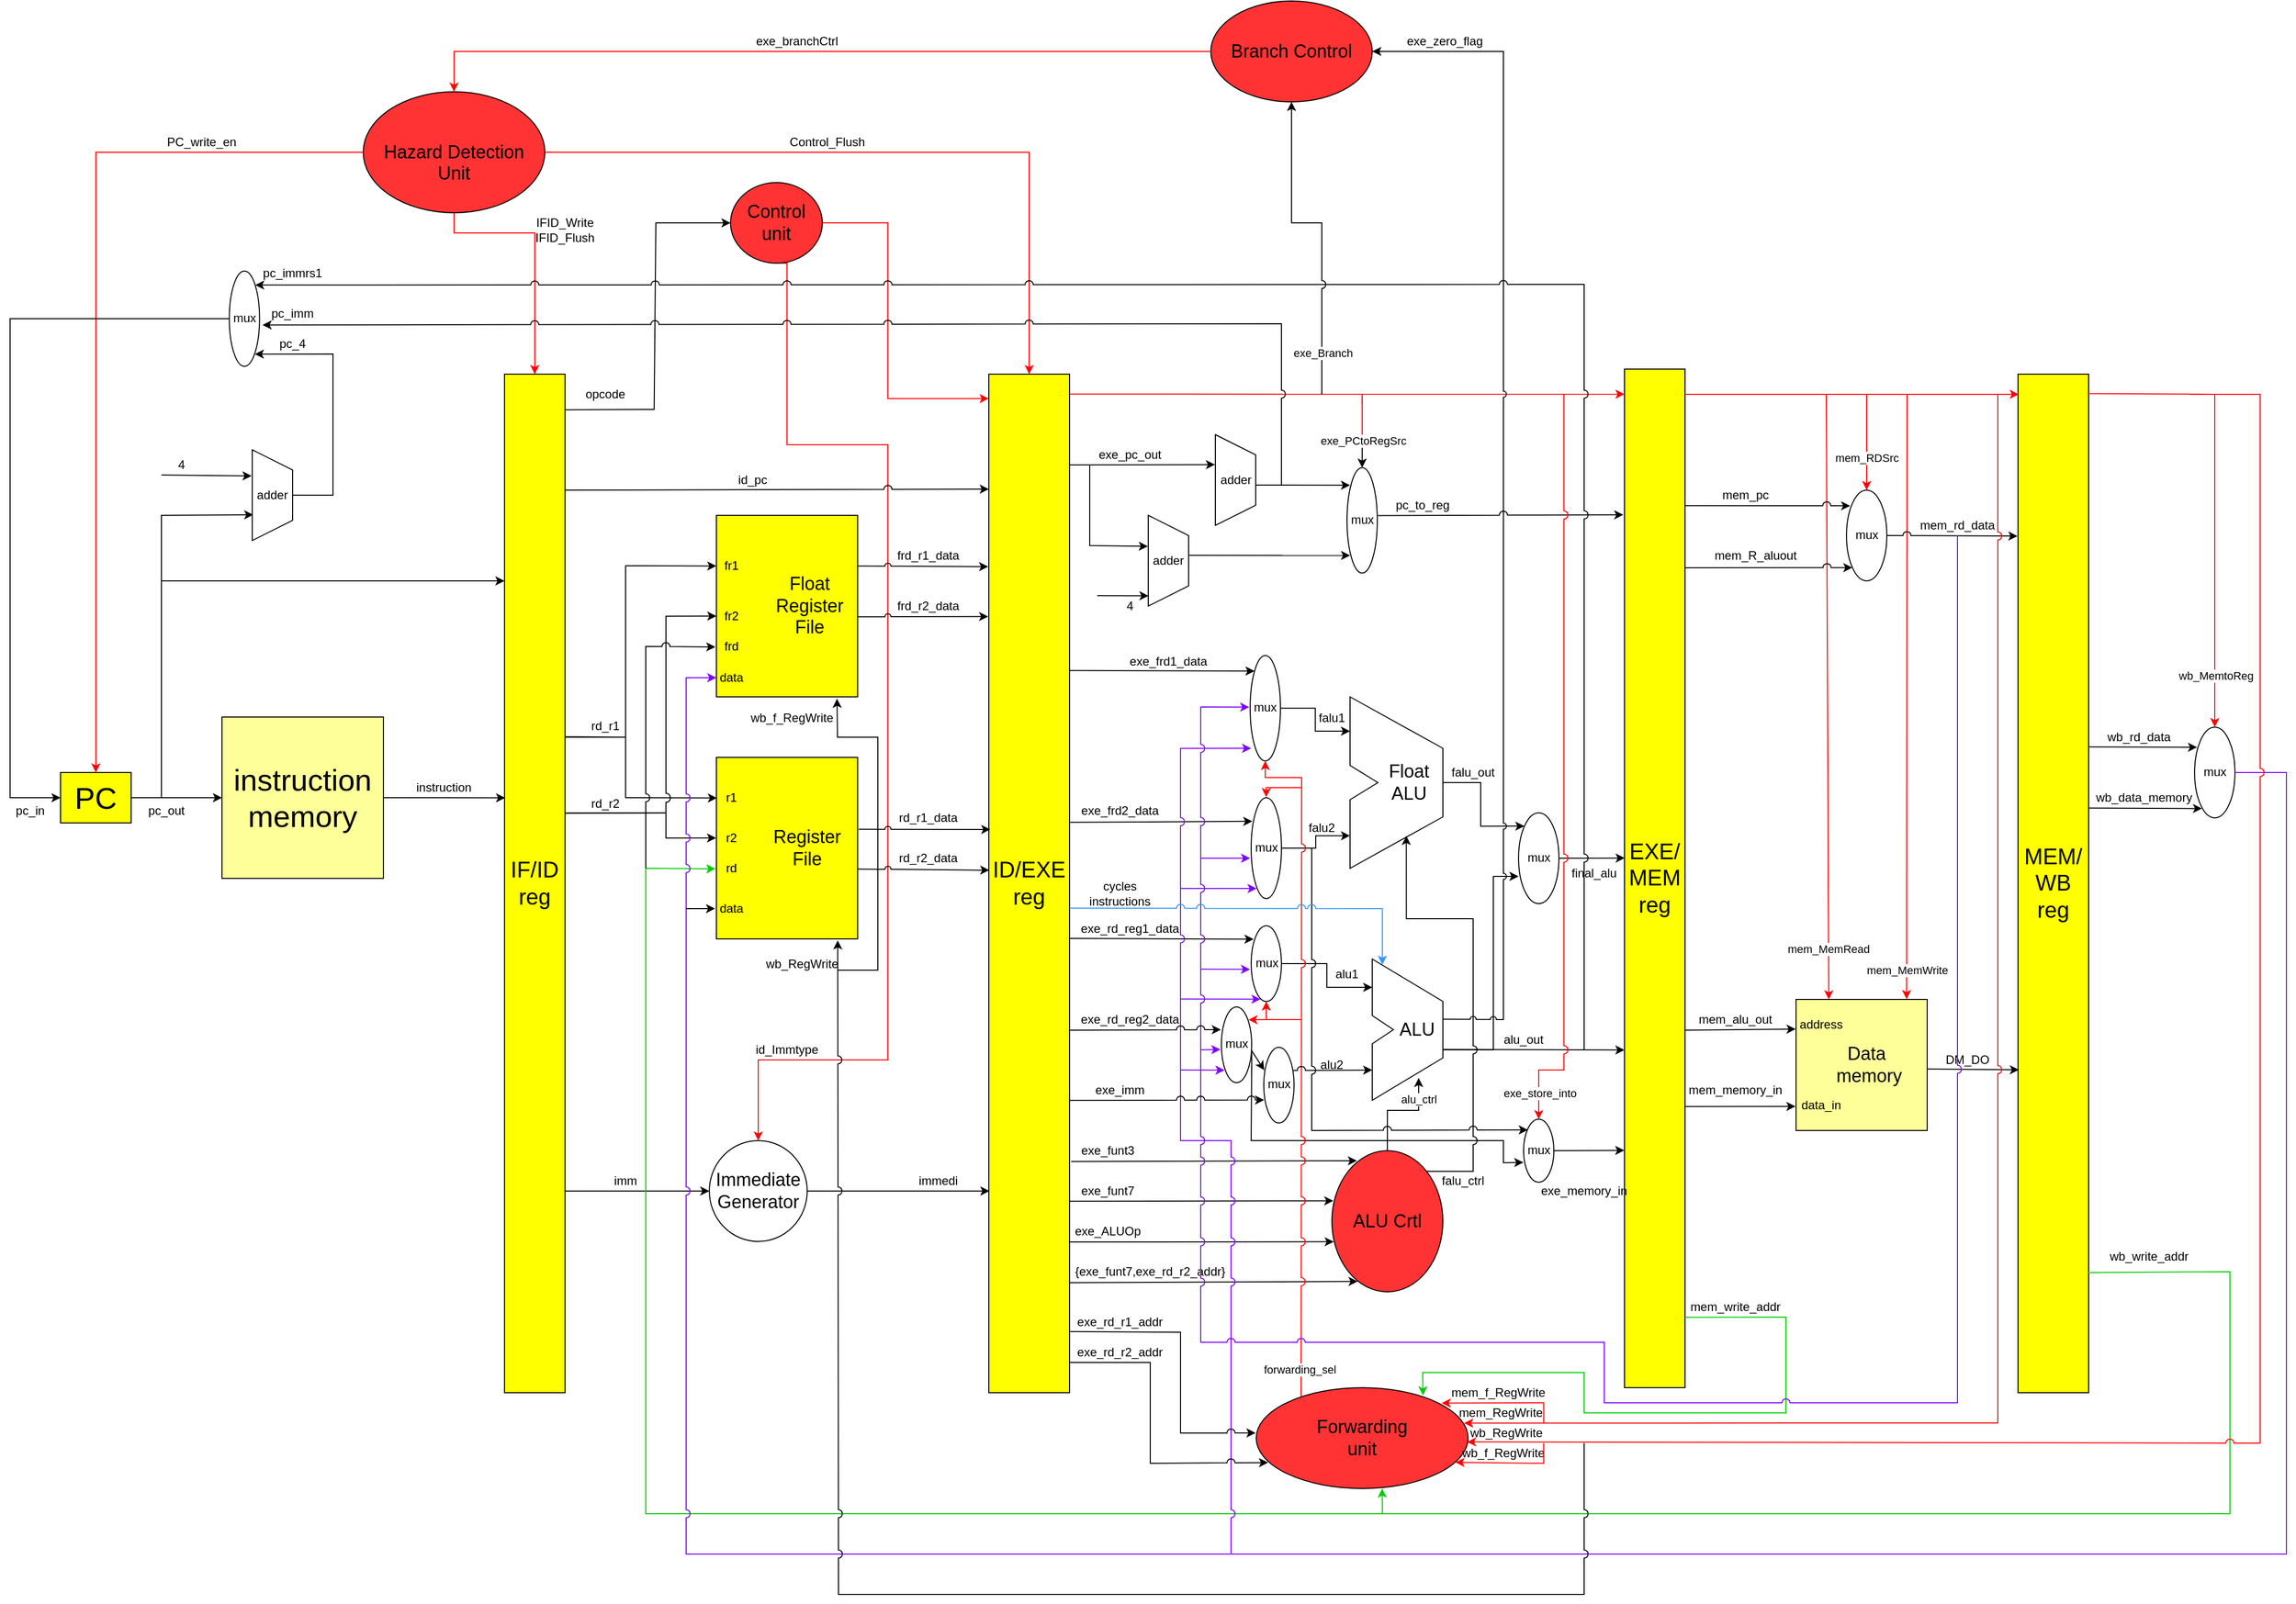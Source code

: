<mxfile version="24.7.7">
  <diagram name="第 1 页" id="YMVzOnVBkjb3YaSIIPBZ">
    <mxGraphModel dx="2520" dy="1323" grid="1" gridSize="10" guides="1" tooltips="1" connect="1" arrows="1" fold="1" page="1" pageScale="1" pageWidth="2336" pageHeight="1654" math="0" shadow="0">
      <root>
        <mxCell id="0" />
        <mxCell id="1" parent="0" />
        <mxCell id="kzodgllpiYhfsRWrnAUq-265" value="" style="endArrow=classic;html=1;rounded=0;exitX=0.412;exitY=1.004;exitDx=0;exitDy=0;exitPerimeter=0;entryX=0.314;entryY=-0.007;entryDx=0;entryDy=0;entryPerimeter=0;jumpStyle=arc;jumpSize=8;" edge="1" parent="1" source="kzodgllpiYhfsRWrnAUq-252" target="kzodgllpiYhfsRWrnAUq-263">
          <mxGeometry width="50" height="50" relative="1" as="geometry">
            <mxPoint x="1570" y="1180" as="sourcePoint" />
            <mxPoint x="1610" y="1220" as="targetPoint" />
            <Array as="points">
              <mxPoint x="1310" y="1190" />
              <mxPoint x="1560" y="1190" />
              <mxPoint x="1560" y="1212" />
            </Array>
          </mxGeometry>
        </mxCell>
        <mxCell id="kzodgllpiYhfsRWrnAUq-196" style="edgeStyle=orthogonalEdgeStyle;rounded=0;orthogonalLoop=1;jettySize=auto;html=1;entryX=0;entryY=0.5;entryDx=0;entryDy=0;exitX=1;exitY=0.5;exitDx=0;exitDy=0;" edge="1" parent="1" source="OfdvTk8gtVBGzMLoXBCN-1" target="OfdvTk8gtVBGzMLoXBCN-2">
          <mxGeometry relative="1" as="geometry" />
        </mxCell>
        <mxCell id="OfdvTk8gtVBGzMLoXBCN-1" value="&lt;font style=&quot;font-size: 30px;&quot;&gt;PC&lt;/font&gt;" style="rounded=0;whiteSpace=wrap;html=1;fillColor=#FFFF00;" parent="1" vertex="1">
          <mxGeometry x="130" y="825" width="70" height="50" as="geometry" />
        </mxCell>
        <mxCell id="OfdvTk8gtVBGzMLoXBCN-2" value="&lt;font style=&quot;font-size: 30px;&quot;&gt;&amp;nbsp;instruction&amp;nbsp;&lt;/font&gt;&lt;div style=&quot;font-size: 30px;&quot;&gt;&lt;font style=&quot;font-size: 30px;&quot;&gt;memory&lt;/font&gt;&lt;/div&gt;" style="whiteSpace=wrap;html=1;aspect=fixed;fillColor=#FFFF99;" parent="1" vertex="1">
          <mxGeometry x="290" y="770" width="160" height="160" as="geometry" />
        </mxCell>
        <mxCell id="OfdvTk8gtVBGzMLoXBCN-3" value="&lt;font style=&quot;font-size: 22px;&quot;&gt;IF/ID&lt;/font&gt;&lt;div style=&quot;font-size: 22px;&quot;&gt;&lt;font style=&quot;font-size: 22px;&quot;&gt;reg&lt;/font&gt;&lt;/div&gt;" style="rounded=0;whiteSpace=wrap;html=1;fillColor=#FFFF00;" parent="1" vertex="1">
          <mxGeometry x="570" y="430" width="60" height="1010" as="geometry" />
        </mxCell>
        <mxCell id="OfdvTk8gtVBGzMLoXBCN-4" value="&lt;font style=&quot;font-size: 22px;&quot;&gt;ID/EXE&lt;/font&gt;&lt;div style=&quot;font-size: 22px;&quot;&gt;&lt;font style=&quot;font-size: 22px;&quot;&gt;reg&lt;/font&gt;&lt;/div&gt;" style="rounded=0;whiteSpace=wrap;html=1;fillColor=#FFFF00;" parent="1" vertex="1">
          <mxGeometry x="1050" y="430" width="80" height="1010" as="geometry" />
        </mxCell>
        <mxCell id="OfdvTk8gtVBGzMLoXBCN-5" value="&lt;font style=&quot;font-size: 22px;&quot;&gt;EXE/&lt;/font&gt;&lt;div style=&quot;font-size: 22px;&quot;&gt;&lt;font style=&quot;font-size: 22px;&quot;&gt;MEM&lt;/font&gt;&lt;div style=&quot;&quot;&gt;&lt;font style=&quot;font-size: 22px;&quot;&gt;reg&lt;/font&gt;&lt;/div&gt;&lt;/div&gt;" style="rounded=0;whiteSpace=wrap;html=1;fillColor=#FFFF00;" parent="1" vertex="1">
          <mxGeometry x="1680" y="425" width="60" height="1010" as="geometry" />
        </mxCell>
        <mxCell id="OfdvTk8gtVBGzMLoXBCN-6" value="&lt;font style=&quot;font-size: 22px;&quot;&gt;MEM/&lt;/font&gt;&lt;div style=&quot;font-size: 22px;&quot;&gt;&lt;font style=&quot;font-size: 22px;&quot;&gt;WB&lt;/font&gt;&lt;/div&gt;&lt;div style=&quot;font-size: 22px;&quot;&gt;&lt;font style=&quot;font-size: 22px;&quot;&gt;reg&lt;/font&gt;&lt;/div&gt;" style="rounded=0;whiteSpace=wrap;html=1;fillColor=#FFFF00;" parent="1" vertex="1">
          <mxGeometry x="2070" y="430" width="70" height="1010" as="geometry" />
        </mxCell>
        <mxCell id="E9-E04KiMw5KiafzeVw2-7" value="&lt;font style=&quot;font-size: 18px;&quot;&gt;&amp;nbsp; &amp;nbsp; ALU&lt;/font&gt;" style="shape=stencil(xZVbDoIwEEVX019TqI9vg7qPiqM01pa09bV7BwrGiqhBiAkh6b3M6RDuUMISm/EcSEwzwhYkjiNK8Y7r89Oa2xxS58UTN4KvJXjHOqP3cBYbVzGEysAIV7hsSegcnykulqRaKYQIrWzgPPgI40JhLb14WLX9NVjlyD+AA1M16VUSr77HjibDgKOB+g2xdfe999sfOOw4GurD9QaOumNZgkpbuFmy5ul+Z/RRbZpVrd5WG3hh3G0hpR+8N6+Z82IkG0ZtH/QJPgzaa3INkEI9AO6/igrBemDMOjCegkd/Rkw7EFiImPwHERLGXxFSqe27UKHekis8TNoSWZY1Il2q/gAqhRs=);whiteSpace=wrap;html=1;points=[[0,0,0,0,0],[0,0.2,0,0,0],[0,0.5,0,0,0],[0,0.81,0,0,0],[0,1,0,0,0],[1,0.01,0,3,0],[1,0.5,0,0,0],[1,1,0,0,0]];align=center;fillColor=#3333FF;" parent="1" vertex="1">
          <mxGeometry x="1430" y="1010" width="70" height="140" as="geometry" />
        </mxCell>
        <mxCell id="kzodgllpiYhfsRWrnAUq-1" value="&lt;font style=&quot;font-size: 18px;&quot;&gt;&amp;nbsp; Data&lt;/font&gt;&lt;div style=&quot;font-size: 18px;&quot;&gt;&lt;div style=&quot;&quot;&gt;&lt;div style=&quot;&quot;&gt;&lt;font style=&quot;font-size: 18px;&quot;&gt;&amp;nbsp; &amp;nbsp;memory&lt;/font&gt;&lt;/div&gt;&lt;/div&gt;&lt;/div&gt;" style="whiteSpace=wrap;html=1;aspect=fixed;fillColor=#FFFF99;" vertex="1" parent="1">
          <mxGeometry x="1850" y="1050" width="130" height="130" as="geometry" />
        </mxCell>
        <mxCell id="kzodgllpiYhfsRWrnAUq-87" style="edgeStyle=orthogonalEdgeStyle;rounded=0;orthogonalLoop=1;jettySize=auto;html=1;exitX=0.5;exitY=1;exitDx=0;exitDy=0;entryX=0.5;entryY=0;entryDx=0;entryDy=0;jumpStyle=arc;jumpSize=18;strokeColor=#FF0000;" edge="1" parent="1" source="kzodgllpiYhfsRWrnAUq-2" target="kzodgllpiYhfsRWrnAUq-8">
          <mxGeometry relative="1" as="geometry">
            <Array as="points">
              <mxPoint x="850" y="500" />
              <mxPoint x="950" y="500" />
              <mxPoint x="950" y="1110" />
              <mxPoint x="822" y="1110" />
            </Array>
          </mxGeometry>
        </mxCell>
        <mxCell id="kzodgllpiYhfsRWrnAUq-91" style="edgeStyle=orthogonalEdgeStyle;rounded=0;orthogonalLoop=1;jettySize=auto;html=1;exitX=1;exitY=0.5;exitDx=0;exitDy=0;entryX=-0.001;entryY=0.024;entryDx=0;entryDy=0;entryPerimeter=0;strokeColor=#FF0000;" edge="1" parent="1" source="kzodgllpiYhfsRWrnAUq-2" target="OfdvTk8gtVBGzMLoXBCN-4">
          <mxGeometry relative="1" as="geometry">
            <mxPoint x="1050" y="454" as="targetPoint" />
            <Array as="points">
              <mxPoint x="950" y="280" />
              <mxPoint x="950" y="454" />
            </Array>
          </mxGeometry>
        </mxCell>
        <mxCell id="kzodgllpiYhfsRWrnAUq-2" value="&lt;font style=&quot;font-size: 18px;&quot;&gt;Control&lt;/font&gt;&lt;div style=&quot;font-size: 18px;&quot;&gt;&lt;font style=&quot;font-size: 18px;&quot;&gt;unit&lt;/font&gt;&lt;/div&gt;" style="ellipse;whiteSpace=wrap;html=1;fillColor=#FF3333;" vertex="1" parent="1">
          <mxGeometry x="794" y="240" width="91" height="80" as="geometry" />
        </mxCell>
        <mxCell id="kzodgllpiYhfsRWrnAUq-191" style="edgeStyle=orthogonalEdgeStyle;rounded=0;orthogonalLoop=1;jettySize=auto;html=1;exitX=0.5;exitY=1;exitDx=0;exitDy=0;entryX=0.5;entryY=0;entryDx=0;entryDy=0;strokeColor=#FF0000;" edge="1" parent="1" source="kzodgllpiYhfsRWrnAUq-3" target="OfdvTk8gtVBGzMLoXBCN-3">
          <mxGeometry relative="1" as="geometry">
            <Array as="points">
              <mxPoint x="520" y="290" />
              <mxPoint x="600" y="290" />
            </Array>
          </mxGeometry>
        </mxCell>
        <mxCell id="kzodgllpiYhfsRWrnAUq-192" style="edgeStyle=orthogonalEdgeStyle;rounded=0;orthogonalLoop=1;jettySize=auto;html=1;exitX=1;exitY=0.5;exitDx=0;exitDy=0;entryX=0.5;entryY=0;entryDx=0;entryDy=0;strokeColor=#FF0000;" edge="1" parent="1" source="kzodgllpiYhfsRWrnAUq-3" target="OfdvTk8gtVBGzMLoXBCN-4">
          <mxGeometry relative="1" as="geometry" />
        </mxCell>
        <mxCell id="kzodgllpiYhfsRWrnAUq-197" style="edgeStyle=orthogonalEdgeStyle;rounded=0;orthogonalLoop=1;jettySize=auto;html=1;exitX=0;exitY=0.5;exitDx=0;exitDy=0;entryX=0.5;entryY=0;entryDx=0;entryDy=0;strokeColor=#FF0000;" edge="1" parent="1" source="kzodgllpiYhfsRWrnAUq-3" target="OfdvTk8gtVBGzMLoXBCN-1">
          <mxGeometry relative="1" as="geometry" />
        </mxCell>
        <mxCell id="kzodgllpiYhfsRWrnAUq-3" value="&lt;div style=&quot;font-size: 18px;&quot;&gt;&lt;span style=&quot;background-color: initial;&quot;&gt;&lt;br&gt;&lt;/span&gt;&lt;/div&gt;&lt;div style=&quot;font-size: 18px;&quot;&gt;&lt;span style=&quot;background-color: initial;&quot;&gt;Hazard Detection&lt;/span&gt;&lt;br&gt;&lt;/div&gt;&lt;div style=&quot;font-size: 18px;&quot;&gt;&lt;font style=&quot;font-size: 18px;&quot;&gt;Unit&lt;/font&gt;&lt;/div&gt;" style="ellipse;whiteSpace=wrap;html=1;fillColor=#FF3333;" vertex="1" parent="1">
          <mxGeometry x="430" y="150" width="180" height="120" as="geometry" />
        </mxCell>
        <mxCell id="kzodgllpiYhfsRWrnAUq-4" value="&lt;font style=&quot;font-size: 18px;&quot;&gt;Forwarding&lt;/font&gt;&lt;div style=&quot;font-size: 18px;&quot;&gt;&lt;font style=&quot;font-size: 18px;&quot;&gt;unit&lt;/font&gt;&lt;/div&gt;" style="ellipse;whiteSpace=wrap;html=1;fillColor=#FF3333;" vertex="1" parent="1">
          <mxGeometry x="1315" y="1435" width="210" height="100" as="geometry" />
        </mxCell>
        <mxCell id="kzodgllpiYhfsRWrnAUq-5" value="&lt;font style=&quot;font-size: 18px;&quot;&gt;ALU Crtl&lt;/font&gt;" style="ellipse;whiteSpace=wrap;html=1;fillColor=#FF3333;" vertex="1" parent="1">
          <mxGeometry x="1390" y="1200" width="110" height="140" as="geometry" />
        </mxCell>
        <mxCell id="kzodgllpiYhfsRWrnAUq-50" style="edgeStyle=orthogonalEdgeStyle;rounded=0;orthogonalLoop=1;jettySize=auto;html=1;exitX=1;exitY=0.5;exitDx=0;exitDy=0;exitPerimeter=0;entryX=1;entryY=0;entryDx=0;entryDy=0;" edge="1" parent="1" source="kzodgllpiYhfsRWrnAUq-6" target="kzodgllpiYhfsRWrnAUq-46">
          <mxGeometry relative="1" as="geometry" />
        </mxCell>
        <mxCell id="kzodgllpiYhfsRWrnAUq-6" value="&lt;font style=&quot;font-size: 18px;&quot;&gt;&amp;nbsp; &amp;nbsp; &amp;nbsp;Float&lt;/font&gt;&lt;div style=&quot;font-size: 18px;&quot;&gt;&lt;font style=&quot;font-size: 18px;&quot;&gt;&amp;nbsp; &amp;nbsp; &amp;nbsp;ALU&lt;/font&gt;&lt;/div&gt;" style="shape=stencil(xZVbDoIwEEVX019TqI9vg7qPiqM01pa09bV7BwrGiqhBiAkh6b3M6RDuUMISm/EcSEwzwhYkjiNK8Y7r89Oa2xxS58UTN4KvJXjHOqP3cBYbVzGEysAIV7hsSegcnykulqRaKYQIrWzgPPgI40JhLb14WLX9NVjlyD+AA1M16VUSr77HjibDgKOB+g2xdfe999sfOOw4GurD9QaOumNZgkpbuFmy5ul+Z/RRbZpVrd5WG3hh3G0hpR+8N6+Z82IkG0ZtH/QJPgzaa3INkEI9AO6/igrBemDMOjCegkd/Rkw7EFiImPwHERLGXxFSqe27UKHekis8TNoSWZY1Il2q/gAqhRs=);whiteSpace=wrap;html=1;points=[[0,0,0,0,0],[0,0.2,0,0,0],[0,0.5,0,0,0],[0,0.81,0,0,0],[0,1,0,0,0],[1,0.01,0,3,0],[1,0.5,0,0,0],[1,1,0,0,0]];fillColor=#3333FF;" vertex="1" parent="1">
          <mxGeometry x="1408" y="750" width="92" height="170" as="geometry" />
        </mxCell>
        <mxCell id="kzodgllpiYhfsRWrnAUq-8" value="&lt;font style=&quot;font-size: 18px;&quot;&gt;Immediate&lt;/font&gt;&lt;div style=&quot;font-size: 18px;&quot;&gt;&lt;font style=&quot;font-size: 18px;&quot;&gt;Generator&lt;/font&gt;&lt;/div&gt;" style="ellipse;whiteSpace=wrap;html=1;" vertex="1" parent="1">
          <mxGeometry x="773" y="1190" width="97" height="100" as="geometry" />
        </mxCell>
        <mxCell id="kzodgllpiYhfsRWrnAUq-10" value="&lt;font style=&quot;font-size: 18px;&quot;&gt;&lt;span style=&quot;white-space: pre;&quot;&gt;&#x9;&lt;/span&gt;Register&lt;/font&gt;&lt;div style=&quot;font-size: 18px;&quot;&gt;&lt;font style=&quot;font-size: 18px;&quot;&gt;&amp;nbsp; &amp;nbsp; &amp;nbsp; &amp;nbsp; File&lt;/font&gt;&lt;/div&gt;" style="rounded=0;whiteSpace=wrap;html=1;fillColor=#FFFF00;" vertex="1" parent="1">
          <mxGeometry x="780" y="810" width="140" height="180" as="geometry" />
        </mxCell>
        <mxCell id="kzodgllpiYhfsRWrnAUq-11" value="&lt;div style=&quot;font-size: 18px;&quot;&gt;&lt;font style=&quot;font-size: 18px;&quot;&gt;&amp;nbsp; &amp;nbsp; &amp;nbsp; &amp;nbsp; &amp;nbsp;Float&lt;/font&gt;&lt;/div&gt;&lt;font style=&quot;font-size: 18px;&quot;&gt;&amp;nbsp; &amp;nbsp; &amp;nbsp; &amp;nbsp; &amp;nbsp;Register&lt;/font&gt;&lt;div style=&quot;font-size: 18px;&quot;&gt;&lt;font style=&quot;font-size: 18px;&quot;&gt;&amp;nbsp; &amp;nbsp; &amp;nbsp; &amp;nbsp; &amp;nbsp;File&lt;/font&gt;&lt;/div&gt;" style="rounded=0;whiteSpace=wrap;html=1;fillColor=#FFFF00;" vertex="1" parent="1">
          <mxGeometry x="780" y="570" width="140" height="180" as="geometry" />
        </mxCell>
        <mxCell id="kzodgllpiYhfsRWrnAUq-12" value="&lt;font style=&quot;font-size: 18px;&quot;&gt;Branch Control&lt;/font&gt;" style="ellipse;whiteSpace=wrap;html=1;fillColor=#FF3333;" vertex="1" parent="1">
          <mxGeometry x="1270" y="60" width="160" height="100" as="geometry" />
        </mxCell>
        <mxCell id="kzodgllpiYhfsRWrnAUq-20" value="" style="endArrow=classic;html=1;rounded=0;entryX=0;entryY=0.279;entryDx=0;entryDy=0;entryPerimeter=0;" edge="1" parent="1" target="kzodgllpiYhfsRWrnAUq-11">
          <mxGeometry width="50" height="50" relative="1" as="geometry">
            <mxPoint x="630" y="790" as="sourcePoint" />
            <mxPoint x="780" y="620" as="targetPoint" />
            <Array as="points">
              <mxPoint x="690" y="790" />
              <mxPoint x="690" y="620" />
            </Array>
          </mxGeometry>
        </mxCell>
        <mxCell id="kzodgllpiYhfsRWrnAUq-22" value="rd_r1" style="text;html=1;align=center;verticalAlign=middle;whiteSpace=wrap;rounded=0;" vertex="1" parent="1">
          <mxGeometry x="640" y="756" width="60" height="45" as="geometry" />
        </mxCell>
        <mxCell id="kzodgllpiYhfsRWrnAUq-23" value="" style="endArrow=classic;html=1;rounded=0;entryX=0.004;entryY=0.224;entryDx=0;entryDy=0;entryPerimeter=0;exitX=0.996;exitY=0.356;exitDx=0;exitDy=0;exitPerimeter=0;" edge="1" parent="1" source="OfdvTk8gtVBGzMLoXBCN-3" target="kzodgllpiYhfsRWrnAUq-10">
          <mxGeometry width="50" height="50" relative="1" as="geometry">
            <mxPoint x="630" y="788" as="sourcePoint" />
            <mxPoint x="760" y="780" as="targetPoint" />
            <Array as="points">
              <mxPoint x="690" y="790" />
              <mxPoint x="690" y="850" />
            </Array>
          </mxGeometry>
        </mxCell>
        <mxCell id="kzodgllpiYhfsRWrnAUq-25" value="" style="endArrow=classic;html=1;rounded=0;entryX=0;entryY=0.555;entryDx=0;entryDy=0;verticalAlign=middle;jumpStyle=arc;jumpSize=9;entryPerimeter=0;exitX=1.012;exitY=0.431;exitDx=0;exitDy=0;exitPerimeter=0;" edge="1" parent="1" source="OfdvTk8gtVBGzMLoXBCN-3" target="kzodgllpiYhfsRWrnAUq-11">
          <mxGeometry width="50" height="50" relative="1" as="geometry">
            <mxPoint x="630" y="865" as="sourcePoint" />
            <mxPoint x="780" y="670" as="targetPoint" />
            <Array as="points">
              <mxPoint x="730" y="865" />
              <mxPoint x="730" y="670" />
            </Array>
          </mxGeometry>
        </mxCell>
        <mxCell id="kzodgllpiYhfsRWrnAUq-27" value="" style="endArrow=classic;html=1;rounded=0;jumpStyle=none;jumpSize=8;exitX=1.008;exitY=0.431;exitDx=0;exitDy=0;exitPerimeter=0;entryX=-0.002;entryY=0.444;entryDx=0;entryDy=0;entryPerimeter=0;" edge="1" parent="1" source="OfdvTk8gtVBGzMLoXBCN-3" target="kzodgllpiYhfsRWrnAUq-10">
          <mxGeometry width="50" height="50" relative="1" as="geometry">
            <mxPoint x="730" y="810" as="sourcePoint" />
            <mxPoint x="780" y="890" as="targetPoint" />
            <Array as="points">
              <mxPoint x="730" y="865" />
              <mxPoint x="730" y="890" />
            </Array>
          </mxGeometry>
        </mxCell>
        <mxCell id="kzodgllpiYhfsRWrnAUq-31" value="rd_r2" style="text;html=1;align=center;verticalAlign=middle;whiteSpace=wrap;rounded=0;" vertex="1" parent="1">
          <mxGeometry x="640" y="831" width="60" height="49" as="geometry" />
        </mxCell>
        <mxCell id="kzodgllpiYhfsRWrnAUq-32" value="" style="endArrow=classic;html=1;rounded=0;exitX=0.99;exitY=0.802;exitDx=0;exitDy=0;exitPerimeter=0;entryX=0;entryY=0.5;entryDx=0;entryDy=0;jumpStyle=arc;jumpSize=8;" edge="1" parent="1" source="OfdvTk8gtVBGzMLoXBCN-3" target="kzodgllpiYhfsRWrnAUq-8">
          <mxGeometry width="50" height="50" relative="1" as="geometry">
            <mxPoint x="710" y="1100" as="sourcePoint" />
            <mxPoint x="760" y="1050" as="targetPoint" />
          </mxGeometry>
        </mxCell>
        <mxCell id="kzodgllpiYhfsRWrnAUq-34" value="imm" style="text;html=1;align=center;verticalAlign=middle;whiteSpace=wrap;rounded=0;" vertex="1" parent="1">
          <mxGeometry x="660" y="1210" width="60" height="40" as="geometry" />
        </mxCell>
        <mxCell id="kzodgllpiYhfsRWrnAUq-35" value="immedi" style="text;html=1;align=center;verticalAlign=middle;whiteSpace=wrap;rounded=0;" vertex="1" parent="1">
          <mxGeometry x="970" y="1210" width="60" height="40" as="geometry" />
        </mxCell>
        <mxCell id="kzodgllpiYhfsRWrnAUq-36" value="" style="endArrow=classic;html=1;rounded=0;entryX=0.008;entryY=0.802;entryDx=0;entryDy=0;entryPerimeter=0;exitX=1;exitY=0.5;exitDx=0;exitDy=0;jumpStyle=arc;jumpSize=8;" edge="1" parent="1" source="kzodgllpiYhfsRWrnAUq-8" target="OfdvTk8gtVBGzMLoXBCN-4">
          <mxGeometry width="50" height="50" relative="1" as="geometry">
            <mxPoint x="990" y="1290" as="sourcePoint" />
            <mxPoint x="1040" y="1240" as="targetPoint" />
          </mxGeometry>
        </mxCell>
        <mxCell id="kzodgllpiYhfsRWrnAUq-37" value="" style="endArrow=classic;html=1;rounded=0;entryX=-0.008;entryY=0.189;entryDx=0;entryDy=0;entryPerimeter=0;exitX=0.996;exitY=0.279;exitDx=0;exitDy=0;exitPerimeter=0;jumpStyle=arc;" edge="1" parent="1" source="kzodgllpiYhfsRWrnAUq-11" target="OfdvTk8gtVBGzMLoXBCN-4">
          <mxGeometry width="50" height="50" relative="1" as="geometry">
            <mxPoint x="920" y="620" as="sourcePoint" />
            <mxPoint x="1080" y="620" as="targetPoint" />
          </mxGeometry>
        </mxCell>
        <mxCell id="kzodgllpiYhfsRWrnAUq-38" value="" style="endArrow=classic;html=1;rounded=0;entryX=-0.008;entryY=0.238;entryDx=0;entryDy=0;entryPerimeter=0;exitX=1;exitY=0.559;exitDx=0;exitDy=0;exitPerimeter=0;jumpStyle=arc;" edge="1" parent="1" source="kzodgllpiYhfsRWrnAUq-11" target="OfdvTk8gtVBGzMLoXBCN-4">
          <mxGeometry width="50" height="50" relative="1" as="geometry">
            <mxPoint x="920" y="670" as="sourcePoint" />
            <mxPoint x="1081" y="670" as="targetPoint" />
            <Array as="points">
              <mxPoint x="1000" y="670" />
            </Array>
          </mxGeometry>
        </mxCell>
        <mxCell id="kzodgllpiYhfsRWrnAUq-39" value="" style="endArrow=classic;html=1;rounded=0;entryX=0.006;entryY=0.487;entryDx=0;entryDy=0;entryPerimeter=0;exitX=1;exitY=0.615;exitDx=0;exitDy=0;exitPerimeter=0;jumpStyle=arc;" edge="1" parent="1" source="kzodgllpiYhfsRWrnAUq-10" target="OfdvTk8gtVBGzMLoXBCN-4">
          <mxGeometry width="50" height="50" relative="1" as="geometry">
            <mxPoint x="920" y="920" as="sourcePoint" />
            <mxPoint x="1080" y="920" as="targetPoint" />
          </mxGeometry>
        </mxCell>
        <mxCell id="kzodgllpiYhfsRWrnAUq-40" value="" style="endArrow=classic;html=1;rounded=0;entryX=0.019;entryY=0.447;entryDx=0;entryDy=0;entryPerimeter=0;exitX=1.007;exitY=0.396;exitDx=0;exitDy=0;exitPerimeter=0;jumpStyle=arc;" edge="1" parent="1" source="kzodgllpiYhfsRWrnAUq-10" target="OfdvTk8gtVBGzMLoXBCN-4">
          <mxGeometry width="50" height="50" relative="1" as="geometry">
            <mxPoint x="919" y="881.48" as="sourcePoint" />
            <mxPoint x="1080" y="880" as="targetPoint" />
          </mxGeometry>
        </mxCell>
        <mxCell id="kzodgllpiYhfsRWrnAUq-41" value="frd_r1_data" style="text;html=1;align=center;verticalAlign=middle;whiteSpace=wrap;rounded=0;" vertex="1" parent="1">
          <mxGeometry x="960" y="590" width="60" height="40" as="geometry" />
        </mxCell>
        <mxCell id="kzodgllpiYhfsRWrnAUq-42" value="frd_r2_data" style="text;html=1;align=center;verticalAlign=middle;whiteSpace=wrap;rounded=0;" vertex="1" parent="1">
          <mxGeometry x="960" y="640" width="60" height="40" as="geometry" />
        </mxCell>
        <mxCell id="kzodgllpiYhfsRWrnAUq-43" value="rd_r1_data" style="text;html=1;align=center;verticalAlign=middle;whiteSpace=wrap;rounded=0;" vertex="1" parent="1">
          <mxGeometry x="960" y="850" width="60" height="40" as="geometry" />
        </mxCell>
        <mxCell id="kzodgllpiYhfsRWrnAUq-44" value="rd_r2_data" style="text;html=1;align=center;verticalAlign=middle;whiteSpace=wrap;rounded=0;" vertex="1" parent="1">
          <mxGeometry x="960" y="890" width="60" height="40" as="geometry" />
        </mxCell>
        <mxCell id="kzodgllpiYhfsRWrnAUq-46" value="mux" style="ellipse;whiteSpace=wrap;html=1;rotation=-90;textDirection=vertical-lr;" vertex="1" parent="1">
          <mxGeometry x="1550" y="890" width="90" height="40" as="geometry" />
        </mxCell>
        <mxCell id="kzodgllpiYhfsRWrnAUq-49" value="mux" style="ellipse;whiteSpace=wrap;html=1;rotation=-90;textDirection=vertical-lr;" vertex="1" parent="1">
          <mxGeometry x="1271.75" y="746.25" width="104.5" height="30" as="geometry" />
        </mxCell>
        <mxCell id="kzodgllpiYhfsRWrnAUq-51" style="edgeStyle=orthogonalEdgeStyle;rounded=0;orthogonalLoop=1;jettySize=auto;html=1;exitX=1;exitY=0.5;exitDx=0;exitDy=0;exitPerimeter=0;entryX=0.3;entryY=0;entryDx=0;entryDy=0;entryPerimeter=0;" edge="1" parent="1" source="E9-E04KiMw5KiafzeVw2-7" target="kzodgllpiYhfsRWrnAUq-46">
          <mxGeometry relative="1" as="geometry">
            <Array as="points">
              <mxPoint x="1500" y="1100" />
              <mxPoint x="1550" y="1100" />
              <mxPoint x="1550" y="928" />
            </Array>
          </mxGeometry>
        </mxCell>
        <mxCell id="kzodgllpiYhfsRWrnAUq-53" value="mux" style="ellipse;whiteSpace=wrap;html=1;rotation=-90;textDirection=vertical-lr;" vertex="1" parent="1">
          <mxGeometry x="1275" y="885" width="100" height="30" as="geometry" />
        </mxCell>
        <mxCell id="kzodgllpiYhfsRWrnAUq-54" value="" style="endArrow=classic;html=1;rounded=0;entryX=1;entryY=0;entryDx=0;entryDy=0;exitX=0.999;exitY=0.291;exitDx=0;exitDy=0;exitPerimeter=0;" edge="1" parent="1" source="OfdvTk8gtVBGzMLoXBCN-4" target="kzodgllpiYhfsRWrnAUq-49">
          <mxGeometry width="50" height="50" relative="1" as="geometry">
            <mxPoint x="1130" y="520" as="sourcePoint" />
            <mxPoint x="1220" y="520" as="targetPoint" />
          </mxGeometry>
        </mxCell>
        <mxCell id="kzodgllpiYhfsRWrnAUq-55" style="edgeStyle=orthogonalEdgeStyle;rounded=0;orthogonalLoop=1;jettySize=auto;html=1;exitX=0.5;exitY=1;exitDx=0;exitDy=0;entryX=0;entryY=0.2;entryDx=0;entryDy=0;entryPerimeter=0;" edge="1" parent="1" source="kzodgllpiYhfsRWrnAUq-49" target="kzodgllpiYhfsRWrnAUq-6">
          <mxGeometry relative="1" as="geometry" />
        </mxCell>
        <mxCell id="kzodgllpiYhfsRWrnAUq-56" style="edgeStyle=orthogonalEdgeStyle;rounded=0;orthogonalLoop=1;jettySize=auto;html=1;exitX=0.5;exitY=1;exitDx=0;exitDy=0;entryX=0;entryY=0.81;entryDx=0;entryDy=0;entryPerimeter=0;" edge="1" parent="1" source="kzodgllpiYhfsRWrnAUq-53" target="kzodgllpiYhfsRWrnAUq-6">
          <mxGeometry relative="1" as="geometry" />
        </mxCell>
        <mxCell id="kzodgllpiYhfsRWrnAUq-57" value="" style="endArrow=classic;html=1;rounded=0;entryX=0.766;entryY=0.039;entryDx=0;entryDy=0;entryPerimeter=0;exitX=1.008;exitY=0.44;exitDx=0;exitDy=0;exitPerimeter=0;" edge="1" parent="1" source="OfdvTk8gtVBGzMLoXBCN-4" target="kzodgllpiYhfsRWrnAUq-53">
          <mxGeometry width="50" height="50" relative="1" as="geometry">
            <mxPoint x="1130" y="870" as="sourcePoint" />
            <mxPoint x="1302" y="671" as="targetPoint" />
          </mxGeometry>
        </mxCell>
        <mxCell id="kzodgllpiYhfsRWrnAUq-59" value="mux" style="ellipse;whiteSpace=wrap;html=1;rotation=-90;textDirection=vertical-lr;" vertex="1" parent="1">
          <mxGeometry x="1287.5" y="999.5" width="75" height="30" as="geometry" />
        </mxCell>
        <mxCell id="kzodgllpiYhfsRWrnAUq-60" value="" style="endArrow=classic;html=1;rounded=0;exitX=1.004;exitY=0.554;exitDx=0;exitDy=0;exitPerimeter=0;entryX=0.823;entryY=0.081;entryDx=0;entryDy=0;entryPerimeter=0;" edge="1" parent="1" source="OfdvTk8gtVBGzMLoXBCN-4" target="kzodgllpiYhfsRWrnAUq-59">
          <mxGeometry width="50" height="50" relative="1" as="geometry">
            <mxPoint x="1130" y="799.89" as="sourcePoint" />
            <mxPoint x="1310" y="799" as="targetPoint" />
          </mxGeometry>
        </mxCell>
        <mxCell id="kzodgllpiYhfsRWrnAUq-61" style="edgeStyle=orthogonalEdgeStyle;rounded=0;orthogonalLoop=1;jettySize=auto;html=1;exitX=0.5;exitY=1;exitDx=0;exitDy=0;entryX=0;entryY=0.2;entryDx=0;entryDy=0;entryPerimeter=0;" edge="1" parent="1" source="kzodgllpiYhfsRWrnAUq-59" target="E9-E04KiMw5KiafzeVw2-7">
          <mxGeometry relative="1" as="geometry" />
        </mxCell>
        <mxCell id="kzodgllpiYhfsRWrnAUq-62" style="edgeStyle=orthogonalEdgeStyle;rounded=0;orthogonalLoop=1;jettySize=auto;html=1;exitX=0.5;exitY=0;exitDx=0;exitDy=0;entryX=0.657;entryY=0.842;entryDx=0;entryDy=0;entryPerimeter=0;" edge="1" parent="1" source="kzodgllpiYhfsRWrnAUq-5" target="E9-E04KiMw5KiafzeVw2-7">
          <mxGeometry relative="1" as="geometry">
            <Array as="points">
              <mxPoint x="1445" y="1160" />
              <mxPoint x="1476" y="1160" />
            </Array>
          </mxGeometry>
        </mxCell>
        <mxCell id="kzodgllpiYhfsRWrnAUq-271" value="alu_ctrl" style="edgeLabel;html=1;align=center;verticalAlign=middle;resizable=0;points=[];" vertex="1" connectable="0" parent="kzodgllpiYhfsRWrnAUq-62">
          <mxGeometry x="0.59" relative="1" as="geometry">
            <mxPoint as="offset" />
          </mxGeometry>
        </mxCell>
        <mxCell id="kzodgllpiYhfsRWrnAUq-63" style="edgeStyle=orthogonalEdgeStyle;rounded=0;orthogonalLoop=1;jettySize=auto;html=1;exitX=1;exitY=0;exitDx=0;exitDy=0;entryX=0.606;entryY=0.811;entryDx=0;entryDy=0;entryPerimeter=0;jumpStyle=arc;jumpSize=8;" edge="1" parent="1" source="kzodgllpiYhfsRWrnAUq-5" target="kzodgllpiYhfsRWrnAUq-6">
          <mxGeometry relative="1" as="geometry">
            <Array as="points">
              <mxPoint x="1530" y="1220" />
              <mxPoint x="1530" y="970" />
              <mxPoint x="1464" y="970" />
            </Array>
          </mxGeometry>
        </mxCell>
        <mxCell id="kzodgllpiYhfsRWrnAUq-65" value="exe_frd1_data" style="text;html=1;align=center;verticalAlign=middle;whiteSpace=wrap;rounded=0;" vertex="1" parent="1">
          <mxGeometry x="1198" y="690" width="60" height="50" as="geometry" />
        </mxCell>
        <mxCell id="kzodgllpiYhfsRWrnAUq-66" value="exe_frd2_data" style="text;html=1;align=center;verticalAlign=middle;whiteSpace=wrap;rounded=0;" vertex="1" parent="1">
          <mxGeometry x="1150" y="845" width="60" height="35" as="geometry" />
        </mxCell>
        <mxCell id="kzodgllpiYhfsRWrnAUq-68" value="falu1" style="text;html=1;align=center;verticalAlign=middle;whiteSpace=wrap;rounded=0;" vertex="1" parent="1">
          <mxGeometry x="1360" y="756" width="60" height="30" as="geometry" />
        </mxCell>
        <mxCell id="kzodgllpiYhfsRWrnAUq-69" value="falu2" style="text;html=1;align=center;verticalAlign=middle;whiteSpace=wrap;rounded=0;" vertex="1" parent="1">
          <mxGeometry x="1350" y="865" width="60" height="30" as="geometry" />
        </mxCell>
        <mxCell id="kzodgllpiYhfsRWrnAUq-70" value="exe_rd_reg1_data" style="text;html=1;align=center;verticalAlign=middle;whiteSpace=wrap;rounded=0;" vertex="1" parent="1">
          <mxGeometry x="1160" y="959.5" width="60" height="40" as="geometry" />
        </mxCell>
        <mxCell id="kzodgllpiYhfsRWrnAUq-71" value="alu1" style="text;html=1;align=center;verticalAlign=middle;whiteSpace=wrap;rounded=0;" vertex="1" parent="1">
          <mxGeometry x="1375" y="999.5" width="60" height="50" as="geometry" />
        </mxCell>
        <mxCell id="kzodgllpiYhfsRWrnAUq-72" value="" style="endArrow=classic;html=1;rounded=0;exitX=1;exitY=0.035;exitDx=0;exitDy=0;exitPerimeter=0;entryX=0;entryY=0.5;entryDx=0;entryDy=0;" edge="1" parent="1" source="OfdvTk8gtVBGzMLoXBCN-3" target="kzodgllpiYhfsRWrnAUq-2">
          <mxGeometry width="50" height="50" relative="1" as="geometry">
            <mxPoint x="630.0" y="465.8" as="sourcePoint" />
            <mxPoint x="784.32" y="330" as="targetPoint" />
            <Array as="points">
              <mxPoint x="718.32" y="465" />
              <mxPoint x="720" y="280" />
            </Array>
          </mxGeometry>
        </mxCell>
        <mxCell id="kzodgllpiYhfsRWrnAUq-73" value="opcode" style="text;html=1;align=center;verticalAlign=middle;whiteSpace=wrap;rounded=0;" vertex="1" parent="1">
          <mxGeometry x="640" y="430" width="60" height="40" as="geometry" />
        </mxCell>
        <mxCell id="kzodgllpiYhfsRWrnAUq-76" value="falu_out" style="text;html=1;align=center;verticalAlign=middle;whiteSpace=wrap;rounded=0;" vertex="1" parent="1">
          <mxGeometry x="1500" y="810" width="60" height="30" as="geometry" />
        </mxCell>
        <mxCell id="kzodgllpiYhfsRWrnAUq-78" value="alu_out" style="text;html=1;align=center;verticalAlign=middle;whiteSpace=wrap;rounded=0;" vertex="1" parent="1">
          <mxGeometry x="1550" y="1070" width="60" height="40" as="geometry" />
        </mxCell>
        <mxCell id="kzodgllpiYhfsRWrnAUq-80" value="" style="endArrow=classic;html=1;rounded=0;entryX=0.005;entryY=0.649;entryDx=0;entryDy=0;entryPerimeter=0;exitX=1;exitY=0.5;exitDx=0;exitDy=0;exitPerimeter=0;" edge="1" parent="1">
          <mxGeometry width="50" height="50" relative="1" as="geometry">
            <mxPoint x="1499.7" y="1099.67" as="sourcePoint" />
            <mxPoint x="1680.0" y="1100.16" as="targetPoint" />
          </mxGeometry>
        </mxCell>
        <mxCell id="kzodgllpiYhfsRWrnAUq-82" value="falu_ctrl" style="text;html=1;align=center;verticalAlign=middle;whiteSpace=wrap;rounded=0;" vertex="1" parent="1">
          <mxGeometry x="1490" y="1215" width="60" height="30" as="geometry" />
        </mxCell>
        <mxCell id="kzodgllpiYhfsRWrnAUq-85" value="" style="endArrow=classic;html=1;rounded=0;exitX=0.5;exitY=1;exitDx=0;exitDy=0;entryX=0.004;entryY=0.48;entryDx=0;entryDy=0;entryPerimeter=0;" edge="1" parent="1" source="kzodgllpiYhfsRWrnAUq-46" target="OfdvTk8gtVBGzMLoXBCN-5">
          <mxGeometry width="50" height="50" relative="1" as="geometry">
            <mxPoint x="1630" y="930" as="sourcePoint" />
            <mxPoint x="1680" y="880" as="targetPoint" />
          </mxGeometry>
        </mxCell>
        <mxCell id="kzodgllpiYhfsRWrnAUq-86" value="final_alu" style="text;html=1;align=center;verticalAlign=middle;whiteSpace=wrap;rounded=0;" vertex="1" parent="1">
          <mxGeometry x="1620" y="910" width="60" height="30" as="geometry" />
        </mxCell>
        <mxCell id="kzodgllpiYhfsRWrnAUq-88" value="id_Immtype" style="text;html=1;align=center;verticalAlign=middle;whiteSpace=wrap;rounded=0;" vertex="1" parent="1">
          <mxGeometry x="820" y="1080" width="60" height="40" as="geometry" />
        </mxCell>
        <mxCell id="kzodgllpiYhfsRWrnAUq-93" value="" style="endArrow=classic;html=1;rounded=0;entryX=-0.005;entryY=0.028;entryDx=0;entryDy=0;entryPerimeter=0;exitX=0.995;exitY=0.023;exitDx=0;exitDy=0;exitPerimeter=0;strokeColor=#FF0000;" edge="1" parent="1">
          <mxGeometry width="50" height="50" relative="1" as="geometry">
            <mxPoint x="1130" y="449.8" as="sourcePoint" />
            <mxPoint x="1680.1" y="449.85" as="targetPoint" />
          </mxGeometry>
        </mxCell>
        <mxCell id="kzodgllpiYhfsRWrnAUq-94" value="" style="endArrow=classic;html=1;rounded=0;exitX=1.005;exitY=0.029;exitDx=0;exitDy=0;exitPerimeter=0;entryX=0.016;entryY=0.024;entryDx=0;entryDy=0;entryPerimeter=0;strokeColor=#FF0000;" edge="1" parent="1">
          <mxGeometry width="50" height="50" relative="1" as="geometry">
            <mxPoint x="1740.0" y="450.05" as="sourcePoint" />
            <mxPoint x="2070.82" y="450.0" as="targetPoint" />
          </mxGeometry>
        </mxCell>
        <mxCell id="kzodgllpiYhfsRWrnAUq-95" value="" style="endArrow=classic;html=1;rounded=0;entryX=-0.003;entryY=0.226;entryDx=0;entryDy=0;exitX=0.99;exitY=0.649;exitDx=0;exitDy=0;exitPerimeter=0;entryPerimeter=0;" edge="1" parent="1" source="OfdvTk8gtVBGzMLoXBCN-5" target="kzodgllpiYhfsRWrnAUq-1">
          <mxGeometry width="50" height="50" relative="1" as="geometry">
            <mxPoint x="1740" y="1080" as="sourcePoint" />
            <mxPoint x="1790" y="1030" as="targetPoint" />
          </mxGeometry>
        </mxCell>
        <mxCell id="kzodgllpiYhfsRWrnAUq-96" value="" style="endArrow=classic;html=1;rounded=0;exitX=1.009;exitY=0.724;exitDx=0;exitDy=0;exitPerimeter=0;entryX=-0.004;entryY=0.816;entryDx=0;entryDy=0;entryPerimeter=0;" edge="1" parent="1" source="OfdvTk8gtVBGzMLoXBCN-5" target="kzodgllpiYhfsRWrnAUq-1">
          <mxGeometry width="50" height="50" relative="1" as="geometry">
            <mxPoint x="1739" y="1170" as="sourcePoint" />
            <mxPoint x="1839" y="1170" as="targetPoint" />
          </mxGeometry>
        </mxCell>
        <mxCell id="kzodgllpiYhfsRWrnAUq-97" value="mem_alu_out" style="text;html=1;align=center;verticalAlign=middle;whiteSpace=wrap;rounded=0;" vertex="1" parent="1">
          <mxGeometry x="1760" y="1050" width="60" height="40" as="geometry" />
        </mxCell>
        <mxCell id="kzodgllpiYhfsRWrnAUq-98" value="mem_memory_in" style="text;html=1;align=center;verticalAlign=middle;whiteSpace=wrap;rounded=0;" vertex="1" parent="1">
          <mxGeometry x="1760" y="1120" width="60" height="40" as="geometry" />
        </mxCell>
        <mxCell id="kzodgllpiYhfsRWrnAUq-99" value="" style="endArrow=classic;html=1;rounded=0;entryX=0.013;entryY=0.683;entryDx=0;entryDy=0;entryPerimeter=0;exitX=1;exitY=0.531;exitDx=0;exitDy=0;exitPerimeter=0;" edge="1" parent="1" source="kzodgllpiYhfsRWrnAUq-1" target="OfdvTk8gtVBGzMLoXBCN-6">
          <mxGeometry width="50" height="50" relative="1" as="geometry">
            <mxPoint x="2000" y="1125" as="sourcePoint" />
            <mxPoint x="2050" y="1075" as="targetPoint" />
          </mxGeometry>
        </mxCell>
        <mxCell id="kzodgllpiYhfsRWrnAUq-100" value="DM_DO" style="text;html=1;align=center;verticalAlign=middle;whiteSpace=wrap;rounded=0;" vertex="1" parent="1">
          <mxGeometry x="1990" y="1090" width="60" height="40" as="geometry" />
        </mxCell>
        <mxCell id="kzodgllpiYhfsRWrnAUq-101" value="" style="endArrow=classic;html=1;rounded=0;entryX=0.25;entryY=0;entryDx=0;entryDy=0;jumpStyle=arc;jumpSize=8;strokeColor=#FF0000;" edge="1" parent="1" target="kzodgllpiYhfsRWrnAUq-1">
          <mxGeometry width="50" height="50" relative="1" as="geometry">
            <mxPoint x="1880" y="450" as="sourcePoint" />
            <mxPoint x="2140" y="740" as="targetPoint" />
            <Array as="points">
              <mxPoint x="1880" y="680" />
            </Array>
          </mxGeometry>
        </mxCell>
        <mxCell id="kzodgllpiYhfsRWrnAUq-103" value="mem_MemRead" style="edgeLabel;html=1;align=center;verticalAlign=middle;resizable=0;points=[];" vertex="1" connectable="0" parent="kzodgllpiYhfsRWrnAUq-101">
          <mxGeometry x="0.903" y="-1" relative="1" as="geometry">
            <mxPoint y="-21" as="offset" />
          </mxGeometry>
        </mxCell>
        <mxCell id="kzodgllpiYhfsRWrnAUq-102" value="" style="endArrow=classic;html=1;rounded=0;entryX=0.843;entryY=-0.002;entryDx=0;entryDy=0;jumpSize=8;jumpStyle=arc;entryPerimeter=0;strokeColor=#FF0000;" edge="1" parent="1" target="kzodgllpiYhfsRWrnAUq-1">
          <mxGeometry width="50" height="50" relative="1" as="geometry">
            <mxPoint x="1960" y="450" as="sourcePoint" />
            <mxPoint x="2060" y="900" as="targetPoint" />
          </mxGeometry>
        </mxCell>
        <mxCell id="kzodgllpiYhfsRWrnAUq-104" value="mem_MemWrite" style="edgeLabel;html=1;align=center;verticalAlign=middle;resizable=0;points=[];" vertex="1" connectable="0" parent="kzodgllpiYhfsRWrnAUq-102">
          <mxGeometry x="0.824" relative="1" as="geometry">
            <mxPoint y="24" as="offset" />
          </mxGeometry>
        </mxCell>
        <mxCell id="kzodgllpiYhfsRWrnAUq-105" value="mux" style="ellipse;whiteSpace=wrap;html=1;rotation=-90;textDirection=vertical-lr;" vertex="1" parent="1">
          <mxGeometry x="1875" y="570" width="90" height="40" as="geometry" />
        </mxCell>
        <mxCell id="kzodgllpiYhfsRWrnAUq-106" style="edgeStyle=orthogonalEdgeStyle;rounded=0;orthogonalLoop=1;jettySize=auto;html=1;exitX=0.5;exitY=1;exitDx=0;exitDy=0;entryX=-0.007;entryY=0.159;entryDx=0;entryDy=0;entryPerimeter=0;jumpStyle=arc;jumpSize=8;" edge="1" parent="1" source="kzodgllpiYhfsRWrnAUq-105" target="OfdvTk8gtVBGzMLoXBCN-6">
          <mxGeometry relative="1" as="geometry" />
        </mxCell>
        <mxCell id="kzodgllpiYhfsRWrnAUq-107" value="" style="endArrow=classic;html=1;rounded=0;entryX=0.827;entryY=0.092;entryDx=0;entryDy=0;exitX=1.007;exitY=0.134;exitDx=0;exitDy=0;exitPerimeter=0;entryPerimeter=0;jumpStyle=arc;jumpSize=8;" edge="1" parent="1" source="OfdvTk8gtVBGzMLoXBCN-5" target="kzodgllpiYhfsRWrnAUq-105">
          <mxGeometry width="50" height="50" relative="1" as="geometry">
            <mxPoint x="1780" y="580" as="sourcePoint" />
            <mxPoint x="1830" y="530" as="targetPoint" />
          </mxGeometry>
        </mxCell>
        <mxCell id="kzodgllpiYhfsRWrnAUq-108" value="" style="endArrow=classic;html=1;rounded=0;entryX=0;entryY=0;entryDx=0;entryDy=0;jumpStyle=arc;jumpSize=8;" edge="1" parent="1" target="kzodgllpiYhfsRWrnAUq-105">
          <mxGeometry width="50" height="50" relative="1" as="geometry">
            <mxPoint x="1740" y="622" as="sourcePoint" />
            <mxPoint x="1790" y="580" as="targetPoint" />
          </mxGeometry>
        </mxCell>
        <mxCell id="kzodgllpiYhfsRWrnAUq-109" value="mem_pc" style="text;html=1;align=center;verticalAlign=middle;whiteSpace=wrap;rounded=0;" vertex="1" parent="1">
          <mxGeometry x="1770" y="530" width="60" height="40" as="geometry" />
        </mxCell>
        <mxCell id="kzodgllpiYhfsRWrnAUq-110" value="mem_R_aluout" style="text;html=1;align=center;verticalAlign=middle;whiteSpace=wrap;rounded=0;" vertex="1" parent="1">
          <mxGeometry x="1780" y="595" width="60" height="30" as="geometry" />
        </mxCell>
        <mxCell id="kzodgllpiYhfsRWrnAUq-111" value="" style="endArrow=classic;html=1;rounded=0;entryX=1;entryY=0.5;entryDx=0;entryDy=0;strokeColor=#FF0000;" edge="1" parent="1" target="kzodgllpiYhfsRWrnAUq-105">
          <mxGeometry width="50" height="50" relative="1" as="geometry">
            <mxPoint x="1920" y="450" as="sourcePoint" />
            <mxPoint x="1890" y="490" as="targetPoint" />
          </mxGeometry>
        </mxCell>
        <mxCell id="kzodgllpiYhfsRWrnAUq-112" value="mem_RDSrc" style="edgeLabel;html=1;align=center;verticalAlign=middle;resizable=0;points=[];" vertex="1" connectable="0" parent="kzodgllpiYhfsRWrnAUq-111">
          <mxGeometry x="0.323" relative="1" as="geometry">
            <mxPoint as="offset" />
          </mxGeometry>
        </mxCell>
        <mxCell id="kzodgllpiYhfsRWrnAUq-113" value="mem_rd_data" style="text;html=1;align=center;verticalAlign=middle;whiteSpace=wrap;rounded=0;" vertex="1" parent="1">
          <mxGeometry x="1980" y="565" width="60" height="30" as="geometry" />
        </mxCell>
        <mxCell id="kzodgllpiYhfsRWrnAUq-115" value="mux" style="ellipse;whiteSpace=wrap;html=1;rotation=-90;textDirection=vertical-lr;" vertex="1" parent="1">
          <mxGeometry x="2220" y="805" width="90" height="40" as="geometry" />
        </mxCell>
        <mxCell id="kzodgllpiYhfsRWrnAUq-116" value="" style="endArrow=classic;html=1;rounded=0;entryX=0.778;entryY=0.062;entryDx=0;entryDy=0;entryPerimeter=0;exitX=1.008;exitY=0.366;exitDx=0;exitDy=0;exitPerimeter=0;" edge="1" parent="1" source="OfdvTk8gtVBGzMLoXBCN-6" target="kzodgllpiYhfsRWrnAUq-115">
          <mxGeometry width="50" height="50" relative="1" as="geometry">
            <mxPoint x="2140" y="803.5" as="sourcePoint" />
            <mxPoint x="2190" y="753.5" as="targetPoint" />
          </mxGeometry>
        </mxCell>
        <mxCell id="kzodgllpiYhfsRWrnAUq-117" value="" style="endArrow=classic;html=1;rounded=0;entryX=0.103;entryY=0.184;entryDx=0;entryDy=0;entryPerimeter=0;exitX=1.004;exitY=0.426;exitDx=0;exitDy=0;exitPerimeter=0;" edge="1" parent="1" source="OfdvTk8gtVBGzMLoXBCN-6" target="kzodgllpiYhfsRWrnAUq-115">
          <mxGeometry width="50" height="50" relative="1" as="geometry">
            <mxPoint x="2140" y="860" as="sourcePoint" />
            <mxPoint x="2217.62" y="860.04" as="targetPoint" />
          </mxGeometry>
        </mxCell>
        <mxCell id="kzodgllpiYhfsRWrnAUq-118" value="wb_rd_data" style="text;html=1;align=center;verticalAlign=middle;whiteSpace=wrap;rounded=0;" vertex="1" parent="1">
          <mxGeometry x="2160" y="770" width="60" height="40" as="geometry" />
        </mxCell>
        <mxCell id="kzodgllpiYhfsRWrnAUq-119" value="wb_data&lt;span style=&quot;background-color: initial;&quot;&gt;_memory&lt;/span&gt;" style="text;html=1;align=center;verticalAlign=middle;whiteSpace=wrap;rounded=0;" vertex="1" parent="1">
          <mxGeometry x="2160" y="832.5" width="70" height="35" as="geometry" />
        </mxCell>
        <mxCell id="kzodgllpiYhfsRWrnAUq-120" value="" style="endArrow=classic;html=1;rounded=0;exitX=0.993;exitY=0.019;exitDx=0;exitDy=0;exitPerimeter=0;entryX=1;entryY=0.5;entryDx=0;entryDy=0;strokeColor=#FF0000;" edge="1" parent="1" source="OfdvTk8gtVBGzMLoXBCN-6" target="kzodgllpiYhfsRWrnAUq-115">
          <mxGeometry width="50" height="50" relative="1" as="geometry">
            <mxPoint x="2190" y="480" as="sourcePoint" />
            <mxPoint x="2280" y="630" as="targetPoint" />
            <Array as="points">
              <mxPoint x="2265" y="450" />
            </Array>
          </mxGeometry>
        </mxCell>
        <mxCell id="kzodgllpiYhfsRWrnAUq-121" value="wb_MemtoReg" style="edgeLabel;html=1;align=center;verticalAlign=middle;resizable=0;points=[];" vertex="1" connectable="0" parent="kzodgllpiYhfsRWrnAUq-120">
          <mxGeometry x="0.777" y="1" relative="1" as="geometry">
            <mxPoint as="offset" />
          </mxGeometry>
        </mxCell>
        <mxCell id="kzodgllpiYhfsRWrnAUq-122" value="address" style="text;html=1;align=center;verticalAlign=middle;whiteSpace=wrap;rounded=0;" vertex="1" parent="1">
          <mxGeometry x="1840" y="1060" width="70" height="30" as="geometry" />
        </mxCell>
        <mxCell id="kzodgllpiYhfsRWrnAUq-123" value="data_in" style="text;html=1;align=center;verticalAlign=middle;whiteSpace=wrap;rounded=0;" vertex="1" parent="1">
          <mxGeometry x="1840" y="1130" width="70" height="50" as="geometry" />
        </mxCell>
        <mxCell id="kzodgllpiYhfsRWrnAUq-124" value="" style="endArrow=classic;html=1;rounded=0;entryX=0.226;entryY=0.071;entryDx=0;entryDy=0;entryPerimeter=0;exitX=1.019;exitY=0.773;exitDx=0;exitDy=0;exitPerimeter=0;jumpStyle=arc;jumpSize=8;" edge="1" parent="1" source="OfdvTk8gtVBGzMLoXBCN-4" target="kzodgllpiYhfsRWrnAUq-5">
          <mxGeometry width="50" height="50" relative="1" as="geometry">
            <mxPoint x="1130" y="1260.67" as="sourcePoint" />
            <mxPoint x="1400.96" y="1260" as="targetPoint" />
            <Array as="points" />
          </mxGeometry>
        </mxCell>
        <mxCell id="kzodgllpiYhfsRWrnAUq-125" value="" style="endArrow=classic;html=1;rounded=0;entryX=0.232;entryY=0.926;entryDx=0;entryDy=0;entryPerimeter=0;exitX=0.995;exitY=0.892;exitDx=0;exitDy=0;exitPerimeter=0;jumpStyle=arc;jumpSize=8;" edge="1" parent="1" source="OfdvTk8gtVBGzMLoXBCN-4" target="kzodgllpiYhfsRWrnAUq-5">
          <mxGeometry width="50" height="50" relative="1" as="geometry">
            <mxPoint x="1130.0" y="1380.22" as="sourcePoint" />
            <mxPoint x="1390.35" y="1380" as="targetPoint" />
            <Array as="points" />
          </mxGeometry>
        </mxCell>
        <mxCell id="kzodgllpiYhfsRWrnAUq-126" value="" style="endArrow=classic;html=1;rounded=0;entryX=0.017;entryY=0.645;entryDx=0;entryDy=0;entryPerimeter=0;exitX=0.992;exitY=0.852;exitDx=0;exitDy=0;exitPerimeter=0;jumpStyle=arc;jumpSize=8;" edge="1" parent="1" source="OfdvTk8gtVBGzMLoXBCN-4" target="kzodgllpiYhfsRWrnAUq-5">
          <mxGeometry width="50" height="50" relative="1" as="geometry">
            <mxPoint x="1130.0" y="1341.75" as="sourcePoint" />
            <mxPoint x="1388.34" y="1340" as="targetPoint" />
          </mxGeometry>
        </mxCell>
        <mxCell id="kzodgllpiYhfsRWrnAUq-127" value="" style="endArrow=classic;html=1;rounded=0;entryX=0.013;entryY=0.355;entryDx=0;entryDy=0;entryPerimeter=0;exitX=1.001;exitY=0.812;exitDx=0;exitDy=0;exitPerimeter=0;jumpStyle=arc;jumpSize=8;" edge="1" parent="1" source="OfdvTk8gtVBGzMLoXBCN-4" target="kzodgllpiYhfsRWrnAUq-5">
          <mxGeometry width="50" height="50" relative="1" as="geometry">
            <mxPoint x="1130.0" y="1300.43" as="sourcePoint" />
            <mxPoint x="1391.93" y="1300" as="targetPoint" />
            <Array as="points" />
          </mxGeometry>
        </mxCell>
        <mxCell id="kzodgllpiYhfsRWrnAUq-128" value="exe_funt3" style="text;html=1;align=center;verticalAlign=middle;whiteSpace=wrap;rounded=0;" vertex="1" parent="1">
          <mxGeometry x="1138" y="1180" width="60" height="40" as="geometry" />
        </mxCell>
        <mxCell id="kzodgllpiYhfsRWrnAUq-129" value="exe_funt7" style="text;html=1;align=center;verticalAlign=middle;whiteSpace=wrap;rounded=0;" vertex="1" parent="1">
          <mxGeometry x="1138" y="1220" width="60" height="40" as="geometry" />
        </mxCell>
        <mxCell id="kzodgllpiYhfsRWrnAUq-130" value="exe_ALUOp" style="text;html=1;align=center;verticalAlign=middle;whiteSpace=wrap;rounded=0;" vertex="1" parent="1">
          <mxGeometry x="1138" y="1260" width="60" height="40" as="geometry" />
        </mxCell>
        <mxCell id="kzodgllpiYhfsRWrnAUq-131" value="{exe_funt7,exe_rd_r2_addr}" style="text;html=1;align=center;verticalAlign=middle;whiteSpace=wrap;rounded=0;" vertex="1" parent="1">
          <mxGeometry x="1180" y="1300" width="60" height="40" as="geometry" />
        </mxCell>
        <mxCell id="kzodgllpiYhfsRWrnAUq-133" value="" style="endArrow=classic;html=1;rounded=0;exitX=0.994;exitY=0.882;exitDx=0;exitDy=0;exitPerimeter=0;entryX=-0.006;entryY=0.614;entryDx=0;entryDy=0;entryPerimeter=0;strokeColor=#00CC00;" edge="1" parent="1" source="OfdvTk8gtVBGzMLoXBCN-6" target="kzodgllpiYhfsRWrnAUq-10">
          <mxGeometry width="50" height="50" relative="1" as="geometry">
            <mxPoint x="2140" y="1410" as="sourcePoint" />
            <mxPoint x="720" y="920" as="targetPoint" />
            <Array as="points">
              <mxPoint x="2280" y="1320" />
              <mxPoint x="2280" y="1560" />
              <mxPoint x="710" y="1560" />
              <mxPoint x="710" y="920" />
            </Array>
          </mxGeometry>
        </mxCell>
        <mxCell id="kzodgllpiYhfsRWrnAUq-134" value="" style="endArrow=classic;html=1;rounded=0;entryX=-0.007;entryY=0.725;entryDx=0;entryDy=0;entryPerimeter=0;jumpStyle=arc;jumpSize=8;" edge="1" parent="1" target="kzodgllpiYhfsRWrnAUq-11">
          <mxGeometry width="50" height="50" relative="1" as="geometry">
            <mxPoint x="710" y="920" as="sourcePoint" />
            <mxPoint x="760" y="780" as="targetPoint" />
            <Array as="points">
              <mxPoint x="710" y="700" />
            </Array>
          </mxGeometry>
        </mxCell>
        <mxCell id="kzodgllpiYhfsRWrnAUq-135" value="wb_write_addr" style="text;html=1;align=center;verticalAlign=middle;whiteSpace=wrap;rounded=0;" vertex="1" parent="1">
          <mxGeometry x="2170" y="1290" width="60" height="30" as="geometry" />
        </mxCell>
        <mxCell id="kzodgllpiYhfsRWrnAUq-136" value="" style="endArrow=classic;html=1;rounded=0;exitX=1.004;exitY=0.426;exitDx=0;exitDy=0;exitPerimeter=0;entryX=1;entryY=0.5;entryDx=0;entryDy=0;jumpStyle=arc;" edge="1" parent="1" source="E9-E04KiMw5KiafzeVw2-7" target="kzodgllpiYhfsRWrnAUq-12">
          <mxGeometry width="50" height="50" relative="1" as="geometry">
            <mxPoint x="1540" y="1040" as="sourcePoint" />
            <mxPoint x="1580" y="140" as="targetPoint" />
            <Array as="points">
              <mxPoint x="1560" y="1070" />
              <mxPoint x="1560" y="610" />
              <mxPoint x="1560" y="110" />
              <mxPoint x="1490" y="110" />
            </Array>
          </mxGeometry>
        </mxCell>
        <mxCell id="kzodgllpiYhfsRWrnAUq-138" value="exe_zero_flag" style="text;html=1;align=center;verticalAlign=middle;whiteSpace=wrap;rounded=0;" vertex="1" parent="1">
          <mxGeometry x="1472.25" y="70" width="60" height="60" as="geometry" />
        </mxCell>
        <mxCell id="kzodgllpiYhfsRWrnAUq-140" value="fr1" style="text;html=1;align=center;verticalAlign=middle;whiteSpace=wrap;rounded=0;" vertex="1" parent="1">
          <mxGeometry x="760" y="600" width="70" height="40" as="geometry" />
        </mxCell>
        <mxCell id="kzodgllpiYhfsRWrnAUq-141" value="fr2" style="text;html=1;align=center;verticalAlign=middle;whiteSpace=wrap;rounded=0;" vertex="1" parent="1">
          <mxGeometry x="755" y="640" width="80" height="60" as="geometry" />
        </mxCell>
        <mxCell id="kzodgllpiYhfsRWrnAUq-142" value="r1" style="text;html=1;align=center;verticalAlign=middle;whiteSpace=wrap;rounded=0;" vertex="1" parent="1">
          <mxGeometry x="765" y="835" width="60" height="30" as="geometry" />
        </mxCell>
        <mxCell id="kzodgllpiYhfsRWrnAUq-143" value="r2" style="text;html=1;align=center;verticalAlign=middle;whiteSpace=wrap;rounded=0;" vertex="1" parent="1">
          <mxGeometry x="760" y="870" width="70" height="40" as="geometry" />
        </mxCell>
        <mxCell id="kzodgllpiYhfsRWrnAUq-144" value="frd" style="text;html=1;align=center;verticalAlign=middle;whiteSpace=wrap;rounded=0;" vertex="1" parent="1">
          <mxGeometry x="765" y="680" width="60" height="40" as="geometry" />
        </mxCell>
        <mxCell id="kzodgllpiYhfsRWrnAUq-145" value="rd" style="text;html=1;align=center;verticalAlign=middle;whiteSpace=wrap;rounded=0;" vertex="1" parent="1">
          <mxGeometry x="765" y="900" width="60" height="40" as="geometry" />
        </mxCell>
        <mxCell id="kzodgllpiYhfsRWrnAUq-147" value="" style="endArrow=classic;html=1;rounded=0;exitX=0.5;exitY=1;exitDx=0;exitDy=0;jumpStyle=arc;jumpSize=8;strokeColor=#7F00FF;" edge="1" parent="1" source="kzodgllpiYhfsRWrnAUq-115">
          <mxGeometry width="50" height="50" relative="1" as="geometry">
            <mxPoint x="2286" y="832.5" as="sourcePoint" />
            <mxPoint x="780" y="731" as="targetPoint" />
            <Array as="points">
              <mxPoint x="2336" y="825" />
              <mxPoint x="2336" y="1600" />
              <mxPoint x="750" y="1600" />
              <mxPoint x="750" y="731" />
            </Array>
          </mxGeometry>
        </mxCell>
        <mxCell id="kzodgllpiYhfsRWrnAUq-148" value="" style="endArrow=classic;html=1;rounded=0;entryX=-0.009;entryY=0.833;entryDx=0;entryDy=0;entryPerimeter=0;" edge="1" parent="1" target="kzodgllpiYhfsRWrnAUq-10">
          <mxGeometry width="50" height="50" relative="1" as="geometry">
            <mxPoint x="750" y="960" as="sourcePoint" />
            <mxPoint x="900" y="930" as="targetPoint" />
          </mxGeometry>
        </mxCell>
        <mxCell id="kzodgllpiYhfsRWrnAUq-149" value="data&lt;span style=&quot;color: rgba(0, 0, 0, 0); font-family: monospace; font-size: 0px; text-align: start; text-wrap: nowrap;&quot;&gt;%3CmxGraphModel%3E%3Croot%3E%3CmxCell%20id%3D%220%22%2F%3E%3CmxCell%20id%3D%221%22%20parent%3D%220%22%2F%3E%3CmxCell%20id%3D%222%22%20value%3D%22frd%22%20style%3D%22text%3Bhtml%3D1%3Balign%3Dcenter%3BverticalAlign%3Dmiddle%3BwhiteSpace%3Dwrap%3Brounded%3D0%3B%22%20vertex%3D%221%22%20parent%3D%221%22%3E%3CmxGeometry%20x%3D%22765%22%20y%3D%22680%22%20width%3D%2260%22%20height%3D%2240%22%20as%3D%22geometry%22%2F%3E%3C%2FmxCell%3E%3C%2Froot%3E%3C%2FmxGraphModel%3E&lt;/span&gt;" style="text;html=1;align=center;verticalAlign=middle;whiteSpace=wrap;rounded=0;" vertex="1" parent="1">
          <mxGeometry x="765" y="716.25" width="60" height="30" as="geometry" />
        </mxCell>
        <mxCell id="kzodgllpiYhfsRWrnAUq-150" value="data&lt;span style=&quot;color: rgba(0, 0, 0, 0); font-family: monospace; font-size: 0px; text-align: start; text-wrap: nowrap;&quot;&gt;%3CmxGraphModel%3E%3Croot%3E%3CmxCell%20id%3D%220%22%2F%3E%3CmxCell%20id%3D%221%22%20parent%3D%220%22%2F%3E%3CmxCell%20id%3D%222%22%20value%3D%22frd%22%20style%3D%22text%3Bhtml%3D1%3Balign%3Dcenter%3BverticalAlign%3Dmiddle%3BwhiteSpace%3Dwrap%3Brounded%3D0%3B%22%20vertex%3D%221%22%20parent%3D%221%22%3E%3CmxGeometry%20x%3D%22765%22%20y%3D%22680%22%20width%3D%2260%22%20height%3D%2240%22%20as%3D%22geometry%22%2F%3E%3C%2FmxCell%3E%3C%2Froot%3E%3C%2FmxGraphModel%3E&lt;/span&gt;" style="text;html=1;align=center;verticalAlign=middle;whiteSpace=wrap;rounded=0;" vertex="1" parent="1">
          <mxGeometry x="765" y="940" width="60" height="40" as="geometry" />
        </mxCell>
        <mxCell id="kzodgllpiYhfsRWrnAUq-151" value="" style="endArrow=classic;html=1;rounded=0;jumpStyle=arc;jumpSize=8;strokeColor=#7F00FF;" edge="1" parent="1">
          <mxGeometry width="50" height="50" relative="1" as="geometry">
            <mxPoint x="1290" y="1600" as="sourcePoint" />
            <mxPoint x="1310" y="801" as="targetPoint" />
            <Array as="points">
              <mxPoint x="1290" y="1190" />
              <mxPoint x="1240" y="1190" />
              <mxPoint x="1240" y="801.09" />
            </Array>
          </mxGeometry>
        </mxCell>
        <mxCell id="kzodgllpiYhfsRWrnAUq-156" value="" style="endArrow=classic;html=1;rounded=0;entryX=0.1;entryY=0.182;entryDx=0;entryDy=0;entryPerimeter=0;strokeColor=#7F00FF;" edge="1" parent="1" target="kzodgllpiYhfsRWrnAUq-53">
          <mxGeometry width="50" height="50" relative="1" as="geometry">
            <mxPoint x="1240" y="940" as="sourcePoint" />
            <mxPoint x="1290" y="900" as="targetPoint" />
          </mxGeometry>
        </mxCell>
        <mxCell id="kzodgllpiYhfsRWrnAUq-157" value="" style="endArrow=classic;html=1;rounded=0;entryX=0.029;entryY=0.311;entryDx=0;entryDy=0;entryPerimeter=0;strokeColor=#7F00FF;" edge="1" parent="1" target="kzodgllpiYhfsRWrnAUq-59">
          <mxGeometry width="50" height="50" relative="1" as="geometry">
            <mxPoint x="1240" y="1049.57" as="sourcePoint" />
            <mxPoint x="1313.45" y="1049.495" as="targetPoint" />
          </mxGeometry>
        </mxCell>
        <mxCell id="kzodgllpiYhfsRWrnAUq-159" value="" style="endArrow=classic;html=1;rounded=0;exitX=0.212;exitY=0.088;exitDx=0;exitDy=0;exitPerimeter=0;entryX=0;entryY=0.5;entryDx=0;entryDy=0;jumpStyle=arc;jumpSize=8;strokeColor=#FF0000;" edge="1" parent="1" source="kzodgllpiYhfsRWrnAUq-4" target="kzodgllpiYhfsRWrnAUq-49">
          <mxGeometry width="50" height="50" relative="1" as="geometry">
            <mxPoint x="1340" y="1410" as="sourcePoint" />
            <mxPoint x="1360" y="970" as="targetPoint" />
            <Array as="points">
              <mxPoint x="1360" y="830" />
              <mxPoint x="1324" y="830" />
            </Array>
          </mxGeometry>
        </mxCell>
        <mxCell id="kzodgllpiYhfsRWrnAUq-248" value="forwarding_sel" style="edgeLabel;html=1;align=center;verticalAlign=middle;resizable=0;points=[];" vertex="1" connectable="0" parent="kzodgllpiYhfsRWrnAUq-159">
          <mxGeometry x="-0.918" y="2" relative="1" as="geometry">
            <mxPoint as="offset" />
          </mxGeometry>
        </mxCell>
        <mxCell id="kzodgllpiYhfsRWrnAUq-160" value="" style="endArrow=classic;html=1;rounded=0;entryX=0;entryY=0.5;entryDx=0;entryDy=0;strokeColor=#FF0000;" edge="1" parent="1" target="kzodgllpiYhfsRWrnAUq-59">
          <mxGeometry width="50" height="50" relative="1" as="geometry">
            <mxPoint x="1360" y="1070" as="sourcePoint" />
            <mxPoint x="1337.5" y="1085" as="targetPoint" />
            <Array as="points">
              <mxPoint x="1325" y="1070" />
            </Array>
          </mxGeometry>
        </mxCell>
        <mxCell id="kzodgllpiYhfsRWrnAUq-161" value="" style="endArrow=classic;html=1;rounded=0;entryX=1.006;entryY=0.495;entryDx=0;entryDy=0;entryPerimeter=0;strokeColor=#FF0000;" edge="1" parent="1" target="kzodgllpiYhfsRWrnAUq-53">
          <mxGeometry width="50" height="50" relative="1" as="geometry">
            <mxPoint x="1360" y="840" as="sourcePoint" />
            <mxPoint x="1325" y="830.0" as="targetPoint" />
            <Array as="points">
              <mxPoint x="1325" y="840" />
            </Array>
          </mxGeometry>
        </mxCell>
        <mxCell id="kzodgllpiYhfsRWrnAUq-162" value="" style="endArrow=classic;html=1;rounded=0;exitX=1.008;exitY=0.94;exitDx=0;exitDy=0;exitPerimeter=0;entryX=-0.003;entryY=0.449;entryDx=0;entryDy=0;entryPerimeter=0;jumpStyle=arc;jumpSize=8;" edge="1" parent="1" source="OfdvTk8gtVBGzMLoXBCN-4" target="kzodgllpiYhfsRWrnAUq-4">
          <mxGeometry width="50" height="50" relative="1" as="geometry">
            <mxPoint x="1170" y="1410" as="sourcePoint" />
            <mxPoint x="1220" y="1360" as="targetPoint" />
            <Array as="points">
              <mxPoint x="1240" y="1380" />
              <mxPoint x="1240" y="1480" />
            </Array>
          </mxGeometry>
        </mxCell>
        <mxCell id="kzodgllpiYhfsRWrnAUq-163" value="" style="endArrow=classic;html=1;rounded=0;exitX=0.992;exitY=0.98;exitDx=0;exitDy=0;exitPerimeter=0;entryX=0.056;entryY=0.743;entryDx=0;entryDy=0;entryPerimeter=0;jumpStyle=arc;jumpSize=8;" edge="1" parent="1" target="kzodgllpiYhfsRWrnAUq-4">
          <mxGeometry width="50" height="50" relative="1" as="geometry">
            <mxPoint x="1130" y="1410.0" as="sourcePoint" />
            <mxPoint x="1320.68" y="1490.2" as="targetPoint" />
            <Array as="points">
              <mxPoint x="1210" y="1410" />
              <mxPoint x="1210" y="1510" />
            </Array>
          </mxGeometry>
        </mxCell>
        <mxCell id="kzodgllpiYhfsRWrnAUq-165" value="exe_rd_r1_addr" style="text;html=1;align=center;verticalAlign=middle;whiteSpace=wrap;rounded=0;" vertex="1" parent="1">
          <mxGeometry x="1150" y="1350" width="60" height="40" as="geometry" />
        </mxCell>
        <mxCell id="kzodgllpiYhfsRWrnAUq-166" value="exe_rd_r2_addr" style="text;html=1;align=center;verticalAlign=middle;whiteSpace=wrap;rounded=0;" vertex="1" parent="1">
          <mxGeometry x="1150" y="1380" width="60" height="40" as="geometry" />
        </mxCell>
        <mxCell id="kzodgllpiYhfsRWrnAUq-171" value="" style="endArrow=classic;html=1;rounded=0;entryX=0.594;entryY=1;entryDx=0;entryDy=0;entryPerimeter=0;strokeColor=#00CC00;" edge="1" parent="1" target="kzodgllpiYhfsRWrnAUq-4">
          <mxGeometry width="50" height="50" relative="1" as="geometry">
            <mxPoint x="1440" y="1560" as="sourcePoint" />
            <mxPoint x="1620" y="1500" as="targetPoint" />
            <Array as="points">
              <mxPoint x="1440" y="1550" />
            </Array>
          </mxGeometry>
        </mxCell>
        <mxCell id="kzodgllpiYhfsRWrnAUq-172" value="" style="endArrow=classic;html=1;rounded=0;entryX=0.787;entryY=0.077;entryDx=0;entryDy=0;entryPerimeter=0;exitX=1;exitY=0.931;exitDx=0;exitDy=0;exitPerimeter=0;strokeColor=#00CC00;" edge="1" parent="1" source="OfdvTk8gtVBGzMLoXBCN-5" target="kzodgllpiYhfsRWrnAUq-4">
          <mxGeometry width="50" height="50" relative="1" as="geometry">
            <mxPoint x="1510" y="1560" as="sourcePoint" />
            <mxPoint x="1560" y="1510" as="targetPoint" />
            <Array as="points">
              <mxPoint x="1840" y="1365" />
              <mxPoint x="1840" y="1460" />
              <mxPoint x="1640" y="1460" />
              <mxPoint x="1640" y="1420" />
              <mxPoint x="1480" y="1420" />
            </Array>
          </mxGeometry>
        </mxCell>
        <mxCell id="kzodgllpiYhfsRWrnAUq-173" value="mem_write_addr" style="text;html=1;align=center;verticalAlign=middle;whiteSpace=wrap;rounded=0;" vertex="1" parent="1">
          <mxGeometry x="1760" y="1340" width="60" height="30" as="geometry" />
        </mxCell>
        <mxCell id="kzodgllpiYhfsRWrnAUq-174" value="" style="endArrow=classic;html=1;rounded=0;entryX=0.981;entryY=0.351;entryDx=0;entryDy=0;entryPerimeter=0;jumpStyle=arc;jumpSize=8;strokeColor=#FF0000;" edge="1" parent="1" target="kzodgllpiYhfsRWrnAUq-4">
          <mxGeometry width="50" height="50" relative="1" as="geometry">
            <mxPoint x="2050" y="450" as="sourcePoint" />
            <mxPoint x="2050" y="1460" as="targetPoint" />
            <Array as="points">
              <mxPoint x="2050" y="1470" />
            </Array>
          </mxGeometry>
        </mxCell>
        <mxCell id="kzodgllpiYhfsRWrnAUq-175" value="" style="endArrow=classic;html=1;rounded=0;entryX=0.995;entryY=0.538;entryDx=0;entryDy=0;entryPerimeter=0;jumpStyle=arc;jumpSize=8;strokeColor=#FF0000;" edge="1" parent="1" target="kzodgllpiYhfsRWrnAUq-4">
          <mxGeometry width="50" height="50" relative="1" as="geometry">
            <mxPoint x="2270" y="450" as="sourcePoint" />
            <mxPoint x="2320" y="1500" as="targetPoint" />
            <Array as="points">
              <mxPoint x="2310" y="450" />
              <mxPoint x="2310" y="1490" />
            </Array>
          </mxGeometry>
        </mxCell>
        <mxCell id="kzodgllpiYhfsRWrnAUq-176" value="" style="endArrow=none;html=1;rounded=0;strokeColor=#FF0000;" edge="1" parent="1">
          <mxGeometry width="50" height="50" relative="1" as="geometry">
            <mxPoint x="2240" y="450" as="sourcePoint" />
            <mxPoint x="2290" y="450" as="targetPoint" />
          </mxGeometry>
        </mxCell>
        <mxCell id="kzodgllpiYhfsRWrnAUq-181" value="" style="endArrow=classic;html=1;rounded=0;entryX=0.875;entryY=0.153;entryDx=0;entryDy=0;entryPerimeter=0;strokeColor=#FF0000;" edge="1" parent="1" target="kzodgllpiYhfsRWrnAUq-4">
          <mxGeometry width="50" height="50" relative="1" as="geometry">
            <mxPoint x="1600" y="1470" as="sourcePoint" />
            <mxPoint x="1660" y="1420" as="targetPoint" />
            <Array as="points">
              <mxPoint x="1600" y="1450" />
            </Array>
          </mxGeometry>
        </mxCell>
        <mxCell id="kzodgllpiYhfsRWrnAUq-182" value="mem_f_RegWrite" style="text;html=1;align=center;verticalAlign=middle;whiteSpace=wrap;rounded=0;" vertex="1" parent="1">
          <mxGeometry x="1525" y="1420" width="60" height="40" as="geometry" />
        </mxCell>
        <mxCell id="kzodgllpiYhfsRWrnAUq-183" value="wb_RegWrite" style="text;html=1;align=center;verticalAlign=middle;whiteSpace=wrap;rounded=0;" vertex="1" parent="1">
          <mxGeometry x="1532.5" y="1460" width="60" height="40" as="geometry" />
        </mxCell>
        <mxCell id="kzodgllpiYhfsRWrnAUq-184" value="wb_f_RegWrite" style="text;html=1;align=center;verticalAlign=middle;whiteSpace=wrap;rounded=0;" vertex="1" parent="1">
          <mxGeometry x="1520" y="1480" width="80" height="40" as="geometry" />
        </mxCell>
        <mxCell id="kzodgllpiYhfsRWrnAUq-185" value="mem_RegWrite" style="text;html=1;align=center;verticalAlign=middle;whiteSpace=wrap;rounded=0;" vertex="1" parent="1">
          <mxGeometry x="1525" y="1440" width="65" height="40" as="geometry" />
        </mxCell>
        <mxCell id="kzodgllpiYhfsRWrnAUq-186" value="" style="endArrow=classic;html=1;rounded=0;entryX=0.94;entryY=0.74;entryDx=0;entryDy=0;entryPerimeter=0;strokeColor=#FF0000;" edge="1" parent="1" target="kzodgllpiYhfsRWrnAUq-4">
          <mxGeometry width="50" height="50" relative="1" as="geometry">
            <mxPoint x="1600" y="1490" as="sourcePoint" />
            <mxPoint x="1580" y="1480" as="targetPoint" />
            <Array as="points">
              <mxPoint x="1600" y="1510" />
            </Array>
          </mxGeometry>
        </mxCell>
        <mxCell id="kzodgllpiYhfsRWrnAUq-187" value="" style="endArrow=classic;html=1;rounded=0;entryX=0.859;entryY=1.008;entryDx=0;entryDy=0;entryPerimeter=0;jumpStyle=arc;jumpSize=8;" edge="1" parent="1" target="kzodgllpiYhfsRWrnAUq-10">
          <mxGeometry width="50" height="50" relative="1" as="geometry">
            <mxPoint x="1640" y="1490" as="sourcePoint" />
            <mxPoint x="1650" y="1640" as="targetPoint" />
            <Array as="points">
              <mxPoint x="1640" y="1640" />
              <mxPoint x="901" y="1640" />
            </Array>
          </mxGeometry>
        </mxCell>
        <mxCell id="kzodgllpiYhfsRWrnAUq-188" value="" style="endArrow=classic;html=1;rounded=0;entryX=0.854;entryY=1.01;entryDx=0;entryDy=0;entryPerimeter=0;" edge="1" parent="1" target="kzodgllpiYhfsRWrnAUq-11">
          <mxGeometry width="50" height="50" relative="1" as="geometry">
            <mxPoint x="900" y="1021" as="sourcePoint" />
            <mxPoint x="940" y="780" as="targetPoint" />
            <Array as="points">
              <mxPoint x="940" y="1021" />
              <mxPoint x="940" y="790" />
              <mxPoint x="900" y="790" />
            </Array>
          </mxGeometry>
        </mxCell>
        <mxCell id="kzodgllpiYhfsRWrnAUq-189" value="wb_RegWrite" style="text;html=1;align=center;verticalAlign=middle;whiteSpace=wrap;rounded=0;" vertex="1" parent="1">
          <mxGeometry x="835" y="999.5" width="60" height="30" as="geometry" />
        </mxCell>
        <mxCell id="kzodgllpiYhfsRWrnAUq-190" value="wb_f_RegWrite" style="text;html=1;align=center;verticalAlign=middle;whiteSpace=wrap;rounded=0;" vertex="1" parent="1">
          <mxGeometry x="825" y="756" width="60" height="30" as="geometry" />
        </mxCell>
        <mxCell id="kzodgllpiYhfsRWrnAUq-193" value="IFID_Flush" style="text;html=1;align=center;verticalAlign=middle;whiteSpace=wrap;rounded=0;" vertex="1" parent="1">
          <mxGeometry x="600" y="275" width="60" height="40" as="geometry" />
        </mxCell>
        <mxCell id="kzodgllpiYhfsRWrnAUq-194" value="Control_Flush" style="text;html=1;align=center;verticalAlign=middle;whiteSpace=wrap;rounded=0;" vertex="1" parent="1">
          <mxGeometry x="860" y="180" width="60" height="40" as="geometry" />
        </mxCell>
        <mxCell id="kzodgllpiYhfsRWrnAUq-195" value="IFID_Write" style="text;html=1;align=center;verticalAlign=middle;whiteSpace=wrap;rounded=0;" vertex="1" parent="1">
          <mxGeometry x="600" y="260" width="60" height="40" as="geometry" />
        </mxCell>
        <mxCell id="kzodgllpiYhfsRWrnAUq-198" value="PC&lt;span style=&quot;background-color: initial;&quot;&gt;_write_en&lt;/span&gt;" style="text;html=1;align=center;verticalAlign=middle;whiteSpace=wrap;rounded=0;" vertex="1" parent="1">
          <mxGeometry x="240" y="170" width="60" height="60" as="geometry" />
        </mxCell>
        <mxCell id="kzodgllpiYhfsRWrnAUq-199" value="pc_out" style="text;html=1;align=center;verticalAlign=middle;whiteSpace=wrap;rounded=0;" vertex="1" parent="1">
          <mxGeometry x="205" y="841.25" width="60" height="42.5" as="geometry" />
        </mxCell>
        <mxCell id="kzodgllpiYhfsRWrnAUq-200" value="mux" style="ellipse;whiteSpace=wrap;html=1;rotation=-90;textDirection=vertical-lr;" vertex="1" parent="1">
          <mxGeometry x="265" y="360" width="94.5" height="30" as="geometry" />
        </mxCell>
        <mxCell id="kzodgllpiYhfsRWrnAUq-202" style="edgeStyle=orthogonalEdgeStyle;rounded=0;orthogonalLoop=1;jettySize=auto;html=1;exitX=1;exitY=0.5;exitDx=0;exitDy=0;entryX=0.01;entryY=0.416;entryDx=0;entryDy=0;entryPerimeter=0;" edge="1" parent="1" source="OfdvTk8gtVBGzMLoXBCN-2" target="OfdvTk8gtVBGzMLoXBCN-3">
          <mxGeometry relative="1" as="geometry" />
        </mxCell>
        <mxCell id="kzodgllpiYhfsRWrnAUq-203" value="instruction" style="text;html=1;align=center;verticalAlign=middle;whiteSpace=wrap;rounded=0;" vertex="1" parent="1">
          <mxGeometry x="480" y="820" width="60" height="40" as="geometry" />
        </mxCell>
        <mxCell id="kzodgllpiYhfsRWrnAUq-204" value="" style="endArrow=classic;html=1;rounded=0;entryX=0.716;entryY=0.974;entryDx=0;entryDy=0;entryPerimeter=0;" edge="1" parent="1" target="kzodgllpiYhfsRWrnAUq-205">
          <mxGeometry width="50" height="50" relative="1" as="geometry">
            <mxPoint x="230" y="850" as="sourcePoint" />
            <mxPoint x="230" y="560" as="targetPoint" />
            <Array as="points">
              <mxPoint x="230" y="570" />
            </Array>
          </mxGeometry>
        </mxCell>
        <mxCell id="kzodgllpiYhfsRWrnAUq-207" value="" style="group" vertex="1" connectable="0" parent="1">
          <mxGeometry x="310" y="505" width="60" height="90" as="geometry" />
        </mxCell>
        <mxCell id="kzodgllpiYhfsRWrnAUq-205" value="" style="shape=trapezoid;perimeter=trapezoidPerimeter;whiteSpace=wrap;html=1;fixedSize=1;rotation=90;" vertex="1" parent="kzodgllpiYhfsRWrnAUq-207">
          <mxGeometry x="-15" y="25" width="90" height="40" as="geometry" />
        </mxCell>
        <mxCell id="kzodgllpiYhfsRWrnAUq-206" value="adder" style="text;html=1;align=center;verticalAlign=middle;whiteSpace=wrap;rounded=0;" vertex="1" parent="kzodgllpiYhfsRWrnAUq-207">
          <mxGeometry y="30" width="60" height="30" as="geometry" />
        </mxCell>
        <mxCell id="kzodgllpiYhfsRWrnAUq-208" value="" style="endArrow=classic;html=1;rounded=0;entryX=0.288;entryY=1.016;entryDx=0;entryDy=0;entryPerimeter=0;" edge="1" parent="1" target="kzodgllpiYhfsRWrnAUq-205">
          <mxGeometry width="50" height="50" relative="1" as="geometry">
            <mxPoint x="230" y="530" as="sourcePoint" />
            <mxPoint x="280" y="480" as="targetPoint" />
          </mxGeometry>
        </mxCell>
        <mxCell id="kzodgllpiYhfsRWrnAUq-209" value="4" style="text;html=1;align=center;verticalAlign=middle;whiteSpace=wrap;rounded=0;" vertex="1" parent="1">
          <mxGeometry x="220" y="505" width="60" height="30" as="geometry" />
        </mxCell>
        <mxCell id="kzodgllpiYhfsRWrnAUq-210" value="" style="endArrow=classic;html=1;rounded=0;exitX=0.5;exitY=0;exitDx=0;exitDy=0;entryX=0.128;entryY=0.842;entryDx=0;entryDy=0;entryPerimeter=0;" edge="1" parent="1" source="kzodgllpiYhfsRWrnAUq-205" target="kzodgllpiYhfsRWrnAUq-200">
          <mxGeometry width="50" height="50" relative="1" as="geometry">
            <mxPoint x="460" y="550" as="sourcePoint" />
            <mxPoint x="440" y="505" as="targetPoint" />
            <Array as="points">
              <mxPoint x="400" y="550" />
              <mxPoint x="400" y="410" />
            </Array>
          </mxGeometry>
        </mxCell>
        <mxCell id="kzodgllpiYhfsRWrnAUq-211" value="pc_4" style="text;html=1;align=center;verticalAlign=middle;whiteSpace=wrap;rounded=0;" vertex="1" parent="1">
          <mxGeometry x="330" y="380" width="60" height="40" as="geometry" />
        </mxCell>
        <mxCell id="kzodgllpiYhfsRWrnAUq-212" value="" style="endArrow=classic;html=1;rounded=0;entryX=0;entryY=0.203;entryDx=0;entryDy=0;entryPerimeter=0;" edge="1" parent="1" target="OfdvTk8gtVBGzMLoXBCN-3">
          <mxGeometry width="50" height="50" relative="1" as="geometry">
            <mxPoint x="230" y="635" as="sourcePoint" />
            <mxPoint x="280" y="585" as="targetPoint" />
          </mxGeometry>
        </mxCell>
        <mxCell id="kzodgllpiYhfsRWrnAUq-213" value="" style="endArrow=classic;html=1;rounded=0;jumpStyle=arc;jumpSize=8;" edge="1" parent="1">
          <mxGeometry width="50" height="50" relative="1" as="geometry">
            <mxPoint x="630" y="545" as="sourcePoint" />
            <mxPoint x="1050" y="544" as="targetPoint" />
          </mxGeometry>
        </mxCell>
        <mxCell id="kzodgllpiYhfsRWrnAUq-214" value="id_pc" style="text;html=1;align=center;verticalAlign=middle;whiteSpace=wrap;rounded=0;" vertex="1" parent="1">
          <mxGeometry x="786" y="520" width="60" height="30" as="geometry" />
        </mxCell>
        <mxCell id="kzodgllpiYhfsRWrnAUq-215" value="" style="group" vertex="1" connectable="0" parent="1">
          <mxGeometry x="1264.5" y="490" width="60" height="90" as="geometry" />
        </mxCell>
        <mxCell id="kzodgllpiYhfsRWrnAUq-216" value="" style="shape=trapezoid;perimeter=trapezoidPerimeter;whiteSpace=wrap;html=1;fixedSize=1;rotation=90;" vertex="1" parent="kzodgllpiYhfsRWrnAUq-215">
          <mxGeometry x="-15" y="25" width="90" height="40" as="geometry" />
        </mxCell>
        <mxCell id="kzodgllpiYhfsRWrnAUq-217" value="adder" style="text;html=1;align=center;verticalAlign=middle;whiteSpace=wrap;rounded=0;" vertex="1" parent="kzodgllpiYhfsRWrnAUq-215">
          <mxGeometry y="30" width="60" height="30" as="geometry" />
        </mxCell>
        <mxCell id="kzodgllpiYhfsRWrnAUq-218" value="" style="group" vertex="1" connectable="0" parent="1">
          <mxGeometry x="1198" y="570" width="60" height="90" as="geometry" />
        </mxCell>
        <mxCell id="kzodgllpiYhfsRWrnAUq-219" value="" style="shape=trapezoid;perimeter=trapezoidPerimeter;whiteSpace=wrap;html=1;fixedSize=1;rotation=90;" vertex="1" parent="kzodgllpiYhfsRWrnAUq-218">
          <mxGeometry x="-15" y="25" width="90" height="40" as="geometry" />
        </mxCell>
        <mxCell id="kzodgllpiYhfsRWrnAUq-220" value="adder" style="text;html=1;align=center;verticalAlign=middle;whiteSpace=wrap;rounded=0;" vertex="1" parent="kzodgllpiYhfsRWrnAUq-218">
          <mxGeometry y="30" width="60" height="30" as="geometry" />
        </mxCell>
        <mxCell id="kzodgllpiYhfsRWrnAUq-221" value="mux" style="ellipse;whiteSpace=wrap;html=1;rotation=-90;textDirection=vertical-lr;" vertex="1" parent="1">
          <mxGeometry x="1367.75" y="560" width="104.5" height="30" as="geometry" />
        </mxCell>
        <mxCell id="kzodgllpiYhfsRWrnAUq-222" value="" style="endArrow=classic;html=1;rounded=0;entryX=0.33;entryY=1.008;entryDx=0;entryDy=0;entryPerimeter=0;" edge="1" parent="1" target="kzodgllpiYhfsRWrnAUq-216">
          <mxGeometry width="50" height="50" relative="1" as="geometry">
            <mxPoint x="1130" y="520" as="sourcePoint" />
            <mxPoint x="1270" y="520" as="targetPoint" />
          </mxGeometry>
        </mxCell>
        <mxCell id="kzodgllpiYhfsRWrnAUq-223" value="exe_pc_out" style="text;html=1;align=center;verticalAlign=middle;whiteSpace=wrap;rounded=0;" vertex="1" parent="1">
          <mxGeometry x="1160" y="490" width="60" height="40" as="geometry" />
        </mxCell>
        <mxCell id="kzodgllpiYhfsRWrnAUq-224" value="" style="endArrow=classic;html=1;rounded=0;entryX=0.341;entryY=1.009;entryDx=0;entryDy=0;entryPerimeter=0;" edge="1" parent="1" target="kzodgllpiYhfsRWrnAUq-219">
          <mxGeometry width="50" height="50" relative="1" as="geometry">
            <mxPoint x="1150" y="520" as="sourcePoint" />
            <mxPoint x="1240" y="540" as="targetPoint" />
            <Array as="points">
              <mxPoint x="1150" y="600" />
            </Array>
          </mxGeometry>
        </mxCell>
        <mxCell id="kzodgllpiYhfsRWrnAUq-225" value="" style="endArrow=classic;html=1;rounded=0;entryX=0.887;entryY=0.993;entryDx=0;entryDy=0;entryPerimeter=0;exitX=-0.044;exitY=0.156;exitDx=0;exitDy=0;exitPerimeter=0;" edge="1" parent="1" source="kzodgllpiYhfsRWrnAUq-226" target="kzodgllpiYhfsRWrnAUq-219">
          <mxGeometry width="50" height="50" relative="1" as="geometry">
            <mxPoint x="1150" y="650" as="sourcePoint" />
            <mxPoint x="1210" y="580" as="targetPoint" />
          </mxGeometry>
        </mxCell>
        <mxCell id="kzodgllpiYhfsRWrnAUq-226" value="4" style="text;html=1;align=center;verticalAlign=middle;whiteSpace=wrap;rounded=0;" vertex="1" parent="1">
          <mxGeometry x="1160" y="645" width="60" height="30" as="geometry" />
        </mxCell>
        <mxCell id="kzodgllpiYhfsRWrnAUq-227" value="" style="endArrow=classic;html=1;rounded=0;entryX=0.822;entryY=0.095;entryDx=0;entryDy=0;entryPerimeter=0;exitX=0.569;exitY=-0.004;exitDx=0;exitDy=0;exitPerimeter=0;" edge="1" parent="1">
          <mxGeometry width="50" height="50" relative="1" as="geometry">
            <mxPoint x="1314.81" y="540" as="sourcePoint" />
            <mxPoint x="1408.0" y="540.141" as="targetPoint" />
          </mxGeometry>
        </mxCell>
        <mxCell id="kzodgllpiYhfsRWrnAUq-228" value="" style="endArrow=classic;html=1;rounded=0;exitX=0.44;exitY=-0.016;exitDx=0;exitDy=0;exitPerimeter=0;entryX=0.167;entryY=0.101;entryDx=0;entryDy=0;entryPerimeter=0;" edge="1" parent="1" source="kzodgllpiYhfsRWrnAUq-219" target="kzodgllpiYhfsRWrnAUq-221">
          <mxGeometry width="50" height="50" relative="1" as="geometry">
            <mxPoint x="1270" y="610" as="sourcePoint" />
            <mxPoint x="1320" y="560" as="targetPoint" />
          </mxGeometry>
        </mxCell>
        <mxCell id="kzodgllpiYhfsRWrnAUq-229" value="" style="endArrow=classic;html=1;rounded=0;entryX=1;entryY=0.5;entryDx=0;entryDy=0;" edge="1" parent="1" target="kzodgllpiYhfsRWrnAUq-221">
          <mxGeometry width="50" height="50" relative="1" as="geometry">
            <mxPoint x="1420" y="460" as="sourcePoint" />
            <mxPoint x="1450" y="540" as="targetPoint" />
          </mxGeometry>
        </mxCell>
        <mxCell id="kzodgllpiYhfsRWrnAUq-232" value="exe_PCtoRegSrc" style="edgeLabel;html=1;align=center;verticalAlign=middle;resizable=0;points=[];" vertex="1" connectable="0" parent="kzodgllpiYhfsRWrnAUq-229">
          <mxGeometry x="0.137" y="1" relative="1" as="geometry">
            <mxPoint as="offset" />
          </mxGeometry>
        </mxCell>
        <mxCell id="kzodgllpiYhfsRWrnAUq-230" value="" style="endArrow=none;html=1;rounded=0;strokeColor=#FF0000;" edge="1" parent="1">
          <mxGeometry width="50" height="50" relative="1" as="geometry">
            <mxPoint x="1420" y="490" as="sourcePoint" />
            <mxPoint x="1419.89" y="460" as="targetPoint" />
            <Array as="points">
              <mxPoint x="1420" y="450" />
            </Array>
          </mxGeometry>
        </mxCell>
        <mxCell id="kzodgllpiYhfsRWrnAUq-231" value="" style="endArrow=classic;html=1;rounded=0;exitX=0.546;exitY=1.022;exitDx=0;exitDy=0;exitPerimeter=0;entryX=-0.02;entryY=0.143;entryDx=0;entryDy=0;entryPerimeter=0;jumpStyle=arc;jumpSize=8;" edge="1" parent="1" source="kzodgllpiYhfsRWrnAUq-221" target="OfdvTk8gtVBGzMLoXBCN-5">
          <mxGeometry width="50" height="50" relative="1" as="geometry">
            <mxPoint x="1475" y="605" as="sourcePoint" />
            <mxPoint x="1630" y="570" as="targetPoint" />
          </mxGeometry>
        </mxCell>
        <mxCell id="kzodgllpiYhfsRWrnAUq-233" value="pc_to_reg" style="text;html=1;align=center;verticalAlign=middle;whiteSpace=wrap;rounded=0;" vertex="1" parent="1">
          <mxGeometry x="1450" y="540" width="60" height="40" as="geometry" />
        </mxCell>
        <mxCell id="kzodgllpiYhfsRWrnAUq-234" value="" style="endArrow=classic;html=1;rounded=0;entryX=0.434;entryY=1.098;entryDx=0;entryDy=0;entryPerimeter=0;jumpStyle=arc;jumpSize=8;" edge="1" parent="1" target="kzodgllpiYhfsRWrnAUq-200">
          <mxGeometry width="50" height="50" relative="1" as="geometry">
            <mxPoint x="1340" y="540" as="sourcePoint" />
            <mxPoint x="340" y="370" as="targetPoint" />
            <Array as="points">
              <mxPoint x="1340" y="380" />
            </Array>
          </mxGeometry>
        </mxCell>
        <mxCell id="kzodgllpiYhfsRWrnAUq-237" value="" style="endArrow=classic;html=1;rounded=0;entryX=1;entryY=1;entryDx=0;entryDy=0;jumpStyle=arc;jumpSize=8;" edge="1" parent="1" target="kzodgllpiYhfsRWrnAUq-200">
          <mxGeometry width="50" height="50" relative="1" as="geometry">
            <mxPoint x="1640" y="1100" as="sourcePoint" />
            <mxPoint x="800" y="830" as="targetPoint" />
            <Array as="points">
              <mxPoint x="1640" y="341" />
            </Array>
          </mxGeometry>
        </mxCell>
        <mxCell id="kzodgllpiYhfsRWrnAUq-238" value="pc_imm" style="text;html=1;align=center;verticalAlign=middle;whiteSpace=wrap;rounded=0;" vertex="1" parent="1">
          <mxGeometry x="330" y="350" width="60" height="40" as="geometry" />
        </mxCell>
        <mxCell id="kzodgllpiYhfsRWrnAUq-239" value="pc_immrs1" style="text;html=1;align=center;verticalAlign=middle;whiteSpace=wrap;rounded=0;" vertex="1" parent="1">
          <mxGeometry x="330" y="315" width="60" height="30" as="geometry" />
        </mxCell>
        <mxCell id="kzodgllpiYhfsRWrnAUq-240" value="" style="endArrow=classic;html=1;rounded=0;exitX=0.5;exitY=0;exitDx=0;exitDy=0;entryX=0;entryY=0.5;entryDx=0;entryDy=0;" edge="1" parent="1" source="kzodgllpiYhfsRWrnAUq-200" target="OfdvTk8gtVBGzMLoXBCN-1">
          <mxGeometry width="50" height="50" relative="1" as="geometry">
            <mxPoint x="260" y="450" as="sourcePoint" />
            <mxPoint x="90" y="470" as="targetPoint" />
            <Array as="points">
              <mxPoint x="80" y="375" />
              <mxPoint x="80" y="850" />
            </Array>
          </mxGeometry>
        </mxCell>
        <mxCell id="kzodgllpiYhfsRWrnAUq-241" value="pc_in" style="text;html=1;align=center;verticalAlign=middle;whiteSpace=wrap;rounded=0;" vertex="1" parent="1">
          <mxGeometry x="70" y="847.5" width="60" height="30" as="geometry" />
        </mxCell>
        <mxCell id="kzodgllpiYhfsRWrnAUq-242" value="" style="endArrow=classic;html=1;rounded=0;entryX=0.5;entryY=1;entryDx=0;entryDy=0;jumpStyle=arc;jumpSize=8;" edge="1" parent="1" target="kzodgllpiYhfsRWrnAUq-12">
          <mxGeometry width="50" height="50" relative="1" as="geometry">
            <mxPoint x="1380" y="450" as="sourcePoint" />
            <mxPoint x="1360" y="230" as="targetPoint" />
            <Array as="points">
              <mxPoint x="1380" y="280" />
              <mxPoint x="1350" y="280" />
            </Array>
          </mxGeometry>
        </mxCell>
        <mxCell id="kzodgllpiYhfsRWrnAUq-243" value="exe_Branch" style="edgeLabel;html=1;align=center;verticalAlign=middle;resizable=0;points=[];" vertex="1" connectable="0" parent="kzodgllpiYhfsRWrnAUq-242">
          <mxGeometry x="-0.744" y="-1" relative="1" as="geometry">
            <mxPoint as="offset" />
          </mxGeometry>
        </mxCell>
        <mxCell id="kzodgllpiYhfsRWrnAUq-244" value="" style="endArrow=classic;html=1;rounded=0;exitX=0;exitY=0.5;exitDx=0;exitDy=0;entryX=0.5;entryY=0;entryDx=0;entryDy=0;strokeColor=#FF0000;" edge="1" parent="1" source="kzodgllpiYhfsRWrnAUq-12" target="kzodgllpiYhfsRWrnAUq-3">
          <mxGeometry width="50" height="50" relative="1" as="geometry">
            <mxPoint x="870" y="70" as="sourcePoint" />
            <mxPoint x="920" y="20" as="targetPoint" />
            <Array as="points">
              <mxPoint x="520" y="110" />
            </Array>
          </mxGeometry>
        </mxCell>
        <mxCell id="kzodgllpiYhfsRWrnAUq-246" value="exe_branchCtrl" style="text;html=1;align=center;verticalAlign=middle;whiteSpace=wrap;rounded=0;" vertex="1" parent="1">
          <mxGeometry x="830" y="70" width="60" height="60" as="geometry" />
        </mxCell>
        <mxCell id="kzodgllpiYhfsRWrnAUq-249" value="" style="endArrow=classic;html=1;rounded=0;entryX=0.51;entryY=-0.029;entryDx=0;entryDy=0;entryPerimeter=0;jumpStyle=arc;jumpSize=8;strokeColor=#7F00FF;" edge="1" parent="1" target="kzodgllpiYhfsRWrnAUq-49">
          <mxGeometry width="50" height="50" relative="1" as="geometry">
            <mxPoint x="2010" y="590" as="sourcePoint" />
            <mxPoint x="1260" y="760" as="targetPoint" />
            <Array as="points">
              <mxPoint x="2010" y="1450" />
              <mxPoint x="1820" y="1450" />
              <mxPoint x="1660" y="1450" />
              <mxPoint x="1660" y="1390" />
              <mxPoint x="1260" y="1390" />
              <mxPoint x="1260" y="760" />
            </Array>
          </mxGeometry>
        </mxCell>
        <mxCell id="kzodgllpiYhfsRWrnAUq-250" value="" style="endArrow=classic;html=1;rounded=0;strokeColor=#7F00FF;" edge="1" parent="1">
          <mxGeometry width="50" height="50" relative="1" as="geometry">
            <mxPoint x="1260" y="910" as="sourcePoint" />
            <mxPoint x="1309" y="910" as="targetPoint" />
          </mxGeometry>
        </mxCell>
        <mxCell id="kzodgllpiYhfsRWrnAUq-251" value="" style="endArrow=classic;html=1;rounded=0;entryX=0.424;entryY=-0.036;entryDx=0;entryDy=0;entryPerimeter=0;strokeColor=#7F00FF;" edge="1" parent="1" target="kzodgllpiYhfsRWrnAUq-59">
          <mxGeometry width="50" height="50" relative="1" as="geometry">
            <mxPoint x="1260" y="1020" as="sourcePoint" />
            <mxPoint x="1314.5" y="970" as="targetPoint" />
          </mxGeometry>
        </mxCell>
        <mxCell id="kzodgllpiYhfsRWrnAUq-252" value="mux" style="ellipse;whiteSpace=wrap;html=1;rotation=-90;textDirection=vertical-lr;" vertex="1" parent="1">
          <mxGeometry x="1258" y="1080" width="75" height="30" as="geometry" />
        </mxCell>
        <mxCell id="kzodgllpiYhfsRWrnAUq-253" value="" style="endArrow=classic;html=1;rounded=0;exitX=1.007;exitY=0.644;exitDx=0;exitDy=0;exitPerimeter=0;jumpStyle=arc;jumpSize=8;" edge="1" parent="1" source="OfdvTk8gtVBGzMLoXBCN-4">
          <mxGeometry width="50" height="50" relative="1" as="geometry">
            <mxPoint x="1200" y="1100" as="sourcePoint" />
            <mxPoint x="1280" y="1080" as="targetPoint" />
          </mxGeometry>
        </mxCell>
        <mxCell id="kzodgllpiYhfsRWrnAUq-254" value="exe_rd_reg2_data" style="text;html=1;align=center;verticalAlign=middle;whiteSpace=wrap;rounded=0;" vertex="1" parent="1">
          <mxGeometry x="1160" y="1055" width="60" height="30" as="geometry" />
        </mxCell>
        <mxCell id="kzodgllpiYhfsRWrnAUq-255" value="" style="endArrow=classic;html=1;rounded=0;entryX=0.165;entryY=0.106;entryDx=0;entryDy=0;entryPerimeter=0;strokeColor=#7F00FF;" edge="1" parent="1" target="kzodgllpiYhfsRWrnAUq-252">
          <mxGeometry width="50" height="50" relative="1" as="geometry">
            <mxPoint x="1240" y="1120" as="sourcePoint" />
            <mxPoint x="1280" y="1115" as="targetPoint" />
          </mxGeometry>
        </mxCell>
        <mxCell id="kzodgllpiYhfsRWrnAUq-256" value="" style="endArrow=classic;html=1;rounded=0;entryX=0.438;entryY=-0.03;entryDx=0;entryDy=0;entryPerimeter=0;strokeColor=#7F00FF;" edge="1" parent="1" target="kzodgllpiYhfsRWrnAUq-252">
          <mxGeometry width="50" height="50" relative="1" as="geometry">
            <mxPoint x="1260" y="1100" as="sourcePoint" />
            <mxPoint x="1308" y="1050" as="targetPoint" />
          </mxGeometry>
        </mxCell>
        <mxCell id="kzodgllpiYhfsRWrnAUq-257" value="mux" style="ellipse;whiteSpace=wrap;html=1;rotation=-90;textDirection=vertical-lr;" vertex="1" parent="1">
          <mxGeometry x="1300" y="1120" width="75" height="30" as="geometry" />
        </mxCell>
        <mxCell id="kzodgllpiYhfsRWrnAUq-258" value="" style="endArrow=classic;html=1;rounded=0;entryX=0;entryY=0.786;entryDx=0;entryDy=0;entryPerimeter=0;exitX=0.695;exitY=0.978;exitDx=0;exitDy=0;exitPerimeter=0;jumpStyle=arc;jumpSize=8;" edge="1" parent="1" source="kzodgllpiYhfsRWrnAUq-257" target="E9-E04KiMw5KiafzeVw2-7">
          <mxGeometry width="50" height="50" relative="1" as="geometry">
            <mxPoint x="1355" y="1140" as="sourcePoint" />
            <mxPoint x="1405" y="1090" as="targetPoint" />
          </mxGeometry>
        </mxCell>
        <mxCell id="kzodgllpiYhfsRWrnAUq-259" value="alu2" style="text;html=1;align=center;verticalAlign=middle;whiteSpace=wrap;rounded=0;" vertex="1" parent="1">
          <mxGeometry x="1360" y="1100" width="60" height="30" as="geometry" />
        </mxCell>
        <mxCell id="kzodgllpiYhfsRWrnAUq-260" value="" style="endArrow=classic;html=1;rounded=0;exitX=1.002;exitY=0.713;exitDx=0;exitDy=0;exitPerimeter=0;entryX=0.303;entryY=0.01;entryDx=0;entryDy=0;entryPerimeter=0;jumpStyle=arc;jumpSize=8;" edge="1" parent="1" source="OfdvTk8gtVBGzMLoXBCN-4" target="kzodgllpiYhfsRWrnAUq-257">
          <mxGeometry width="50" height="50" relative="1" as="geometry">
            <mxPoint x="1260" y="1170" as="sourcePoint" />
            <mxPoint x="1310" y="1120" as="targetPoint" />
          </mxGeometry>
        </mxCell>
        <mxCell id="kzodgllpiYhfsRWrnAUq-261" value="" style="endArrow=classic;html=1;rounded=0;entryX=0.698;entryY=0.015;entryDx=0;entryDy=0;entryPerimeter=0;" edge="1" parent="1" target="kzodgllpiYhfsRWrnAUq-257">
          <mxGeometry width="50" height="50" relative="1" as="geometry">
            <mxPoint x="1310" y="1100" as="sourcePoint" />
            <mxPoint x="1360" y="1050" as="targetPoint" />
          </mxGeometry>
        </mxCell>
        <mxCell id="kzodgllpiYhfsRWrnAUq-262" value="exe_imm" style="text;html=1;align=center;verticalAlign=middle;whiteSpace=wrap;rounded=0;" vertex="1" parent="1">
          <mxGeometry x="1150" y="1125" width="60" height="30" as="geometry" />
        </mxCell>
        <mxCell id="kzodgllpiYhfsRWrnAUq-263" value="mux" style="ellipse;whiteSpace=wrap;html=1;rotation=-90;textDirection=vertical-lr;" vertex="1" parent="1">
          <mxGeometry x="1563.75" y="1185" width="62.5" height="30" as="geometry" />
        </mxCell>
        <mxCell id="kzodgllpiYhfsRWrnAUq-266" value="" style="endArrow=classic;html=1;rounded=0;entryX=-0.003;entryY=0.767;entryDx=0;entryDy=0;entryPerimeter=0;" edge="1" parent="1" target="OfdvTk8gtVBGzMLoXBCN-5">
          <mxGeometry width="50" height="50" relative="1" as="geometry">
            <mxPoint x="1610" y="1200" as="sourcePoint" />
            <mxPoint x="1660" y="1150" as="targetPoint" />
          </mxGeometry>
        </mxCell>
        <mxCell id="kzodgllpiYhfsRWrnAUq-267" value="exe_memory_in" style="text;html=1;align=center;verticalAlign=middle;whiteSpace=wrap;rounded=0;" vertex="1" parent="1">
          <mxGeometry x="1610" y="1225" width="60" height="30" as="geometry" />
        </mxCell>
        <mxCell id="kzodgllpiYhfsRWrnAUq-268" value="" style="endArrow=classic;html=1;rounded=0;entryX=1;entryY=0.5;entryDx=0;entryDy=0;jumpStyle=arc;jumpSize=8;strokeColor=#FF0000;" edge="1" parent="1" target="kzodgllpiYhfsRWrnAUq-263">
          <mxGeometry width="50" height="50" relative="1" as="geometry">
            <mxPoint x="1620" y="450" as="sourcePoint" />
            <mxPoint x="1620" y="1140" as="targetPoint" />
            <Array as="points">
              <mxPoint x="1620" y="510" />
              <mxPoint x="1620" y="1120" />
              <mxPoint x="1595" y="1120" />
            </Array>
          </mxGeometry>
        </mxCell>
        <mxCell id="kzodgllpiYhfsRWrnAUq-270" value="exe_store_into" style="edgeLabel;html=1;align=center;verticalAlign=middle;resizable=0;points=[];" vertex="1" connectable="0" parent="kzodgllpiYhfsRWrnAUq-268">
          <mxGeometry x="0.929" y="1" relative="1" as="geometry">
            <mxPoint as="offset" />
          </mxGeometry>
        </mxCell>
        <mxCell id="kzodgllpiYhfsRWrnAUq-264" value="" style="endArrow=classic;html=1;rounded=0;entryX=0.83;entryY=0.141;entryDx=0;entryDy=0;entryPerimeter=0;jumpStyle=arc;jumpSize=8;" edge="1" parent="1" target="kzodgllpiYhfsRWrnAUq-263">
          <mxGeometry width="50" height="50" relative="1" as="geometry">
            <mxPoint x="1370" y="900" as="sourcePoint" />
            <mxPoint x="1610" y="1120" as="targetPoint" />
            <Array as="points">
              <mxPoint x="1370" y="1180" />
            </Array>
          </mxGeometry>
        </mxCell>
        <mxCell id="kzodgllpiYhfsRWrnAUq-272" value="" style="endArrow=classic;html=1;rounded=0;entryX=0.831;entryY=0.893;entryDx=0;entryDy=0;entryPerimeter=0;strokeColor=#FF0000;" edge="1" parent="1" target="kzodgllpiYhfsRWrnAUq-252">
          <mxGeometry width="50" height="50" relative="1" as="geometry">
            <mxPoint x="1330" y="1070" as="sourcePoint" />
            <mxPoint x="1470" y="1040" as="targetPoint" />
          </mxGeometry>
        </mxCell>
        <mxCell id="kzodgllpiYhfsRWrnAUq-273" value="" style="endArrow=classic;html=1;rounded=0;entryX=0.143;entryY=0.04;entryDx=0;entryDy=0;entryPerimeter=0;jumpStyle=arc;jumpSize=8;strokeColor=#3399FF;" edge="1" parent="1" target="E9-E04KiMw5KiafzeVw2-7">
          <mxGeometry width="50" height="50" relative="1" as="geometry">
            <mxPoint x="1130" y="959.5" as="sourcePoint" />
            <mxPoint x="1470" y="1000" as="targetPoint" />
            <Array as="points">
              <mxPoint x="1400" y="960" />
              <mxPoint x="1440" y="960" />
            </Array>
          </mxGeometry>
        </mxCell>
        <mxCell id="kzodgllpiYhfsRWrnAUq-275" value="cycles&lt;div&gt;instructions&lt;/div&gt;" style="text;html=1;align=center;verticalAlign=middle;whiteSpace=wrap;rounded=0;" vertex="1" parent="1">
          <mxGeometry x="1150" y="930" width="60" height="29.5" as="geometry" />
        </mxCell>
      </root>
    </mxGraphModel>
  </diagram>
</mxfile>
